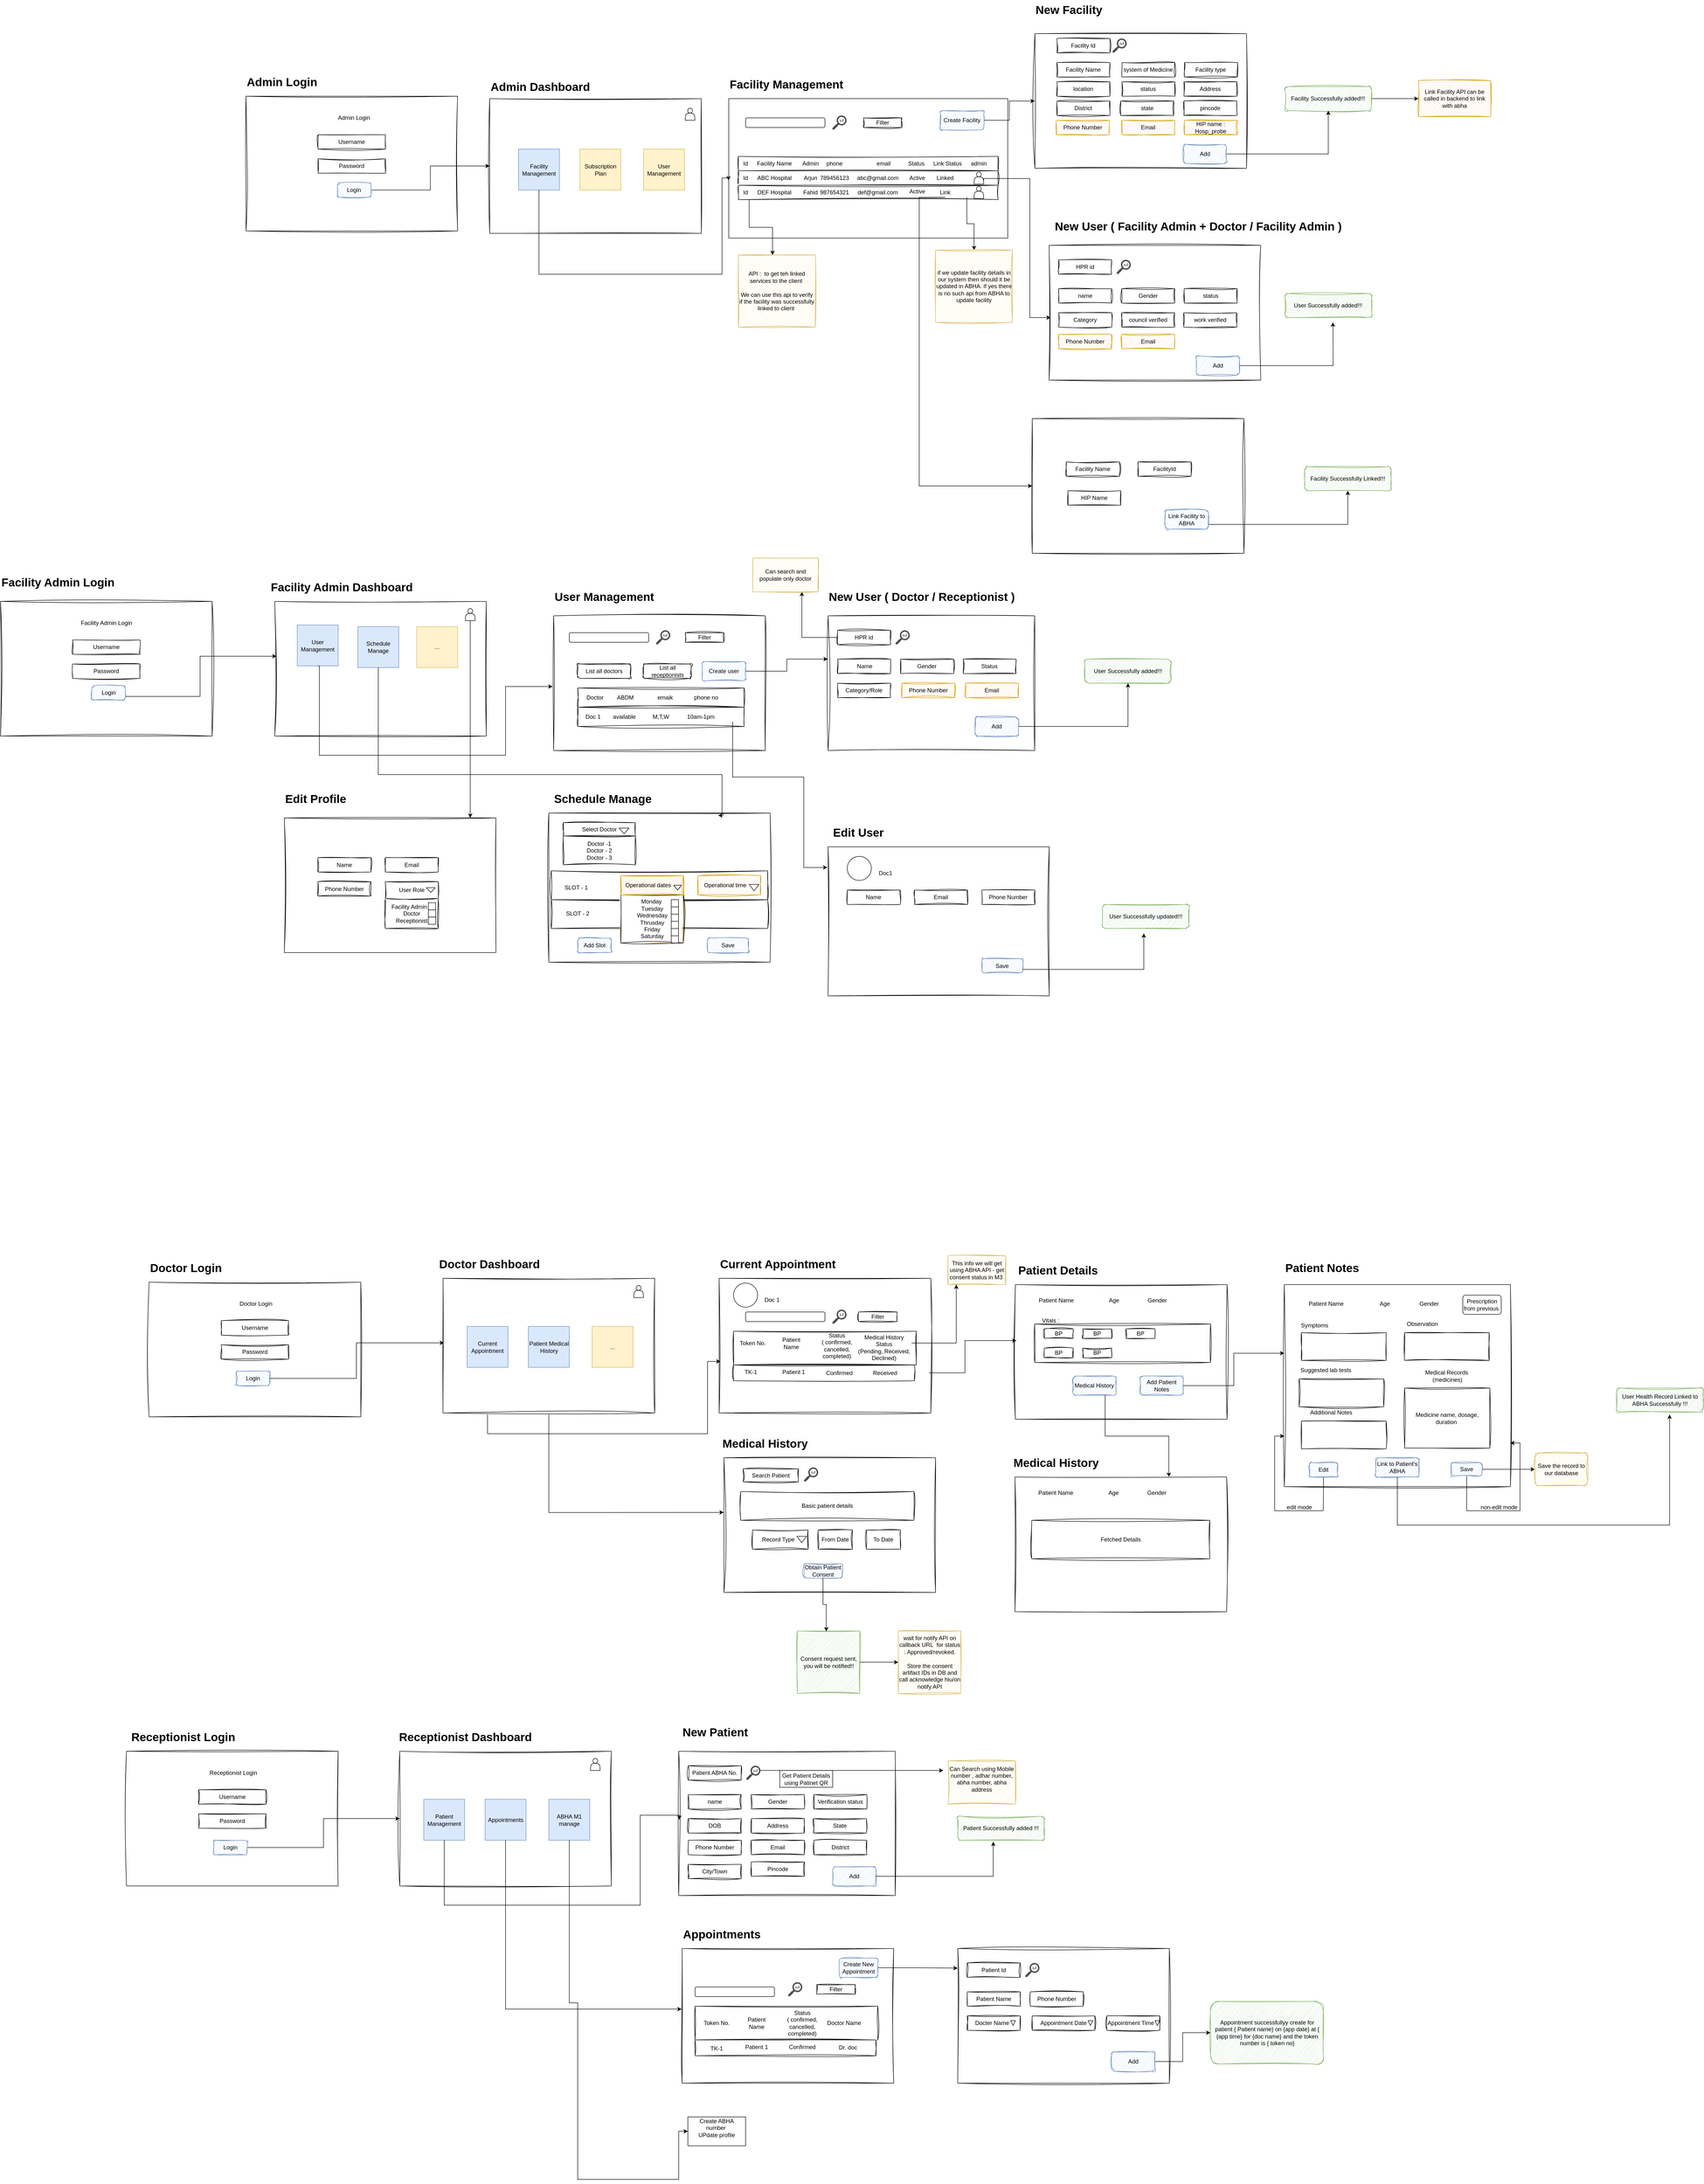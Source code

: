 <mxfile version="24.8.0">
  <diagram name="Page-1" id="Xn3mfa4YHKbJhbDV-Koh">
    <mxGraphModel dx="2704" dy="1790" grid="1" gridSize="10" guides="1" tooltips="1" connect="1" arrows="1" fold="1" page="1" pageScale="1" pageWidth="827" pageHeight="1169" math="0" shadow="0">
      <root>
        <mxCell id="0" />
        <mxCell id="1" parent="0" />
        <mxCell id="-3EFhlNppvGEFhfJ7g_B-1" value="" style="rounded=0;whiteSpace=wrap;html=1;" parent="1" vertex="1">
          <mxGeometry x="484.0" y="75" width="580" height="290" as="geometry" />
        </mxCell>
        <mxCell id="-3EFhlNppvGEFhfJ7g_B-2" value="" style="edgeStyle=orthogonalEdgeStyle;rounded=0;orthogonalLoop=1;jettySize=auto;html=1;" parent="1" source="-3EFhlNppvGEFhfJ7g_B-3" target="-3EFhlNppvGEFhfJ7g_B-206" edge="1">
          <mxGeometry relative="1" as="geometry" />
        </mxCell>
        <mxCell id="-3EFhlNppvGEFhfJ7g_B-3" value="Facility Successfully added!!!" style="rounded=1;whiteSpace=wrap;html=1;sketch=1;curveFitting=1;jiggle=2;fillColor=#d5e8d4;strokeColor=#82b366;container=0;" parent="1" vertex="1">
          <mxGeometry x="1640.41" y="50" width="180" height="50" as="geometry" />
        </mxCell>
        <mxCell id="-3EFhlNppvGEFhfJ7g_B-4" value="&lt;h1 style=&quot;margin-top: 0px;&quot;&gt;Admin Dashboard&lt;/h1&gt;&lt;p&gt;&lt;br&gt;&lt;/p&gt;" style="text;html=1;whiteSpace=wrap;overflow=hidden;rounded=0;container=0;" parent="1" vertex="1">
          <mxGeometry x="-13.0" y="30" width="220" height="50" as="geometry" />
        </mxCell>
        <mxCell id="-3EFhlNppvGEFhfJ7g_B-8" value="&lt;h1 style=&quot;margin-top: 0px;&quot;&gt;User Management&lt;/h1&gt;" style="text;html=1;whiteSpace=wrap;overflow=hidden;rounded=0;container=0;" parent="1" vertex="1">
          <mxGeometry x="120" y="1090" width="310" height="50" as="geometry" />
        </mxCell>
        <mxCell id="-3EFhlNppvGEFhfJ7g_B-10" value="&lt;h1 style=&quot;margin-top: 0px;&quot;&gt;New User ( Doctor / Receptionist )&lt;/h1&gt;" style="text;html=1;whiteSpace=wrap;overflow=hidden;rounded=0;container=0;" parent="1" vertex="1">
          <mxGeometry x="690.41" y="1090" width="429.59" height="50" as="geometry" />
        </mxCell>
        <mxCell id="-3EFhlNppvGEFhfJ7g_B-11" value="&lt;h1 style=&quot;margin-top: 0px;&quot;&gt;New Facility&amp;nbsp;&lt;/h1&gt;" style="text;html=1;whiteSpace=wrap;overflow=hidden;rounded=0;container=0;" parent="1" vertex="1">
          <mxGeometry x="1120.41" y="-130" width="310" height="50" as="geometry" />
        </mxCell>
        <mxCell id="-3EFhlNppvGEFhfJ7g_B-12" value="&lt;h1 style=&quot;margin-top: 0px;&quot;&gt;New User ( Facility Admin + Doctor / Facility Admin )&amp;nbsp;&lt;/h1&gt;" style="text;html=1;whiteSpace=wrap;overflow=hidden;rounded=0;container=0;" parent="1" vertex="1">
          <mxGeometry x="1160" y="320" width="640" height="50" as="geometry" />
        </mxCell>
        <mxCell id="-3EFhlNppvGEFhfJ7g_B-13" value="&lt;h1 style=&quot;margin-top: 0px;&quot;&gt;Admin Login&lt;/h1&gt;&lt;p&gt;&lt;br&gt;&lt;/p&gt;" style="text;html=1;whiteSpace=wrap;overflow=hidden;rounded=0;container=0;" parent="1" vertex="1">
          <mxGeometry x="-519.59" y="20" width="220" height="50" as="geometry" />
        </mxCell>
        <mxCell id="-3EFhlNppvGEFhfJ7g_B-14" value="&lt;h1 style=&quot;margin-top: 0px;&quot;&gt;Facility Admin Login&lt;/h1&gt;&lt;p&gt;&lt;br&gt;&lt;/p&gt;" style="text;html=1;whiteSpace=wrap;overflow=hidden;rounded=0;container=0;" parent="1" vertex="1">
          <mxGeometry x="-1030" y="1060" width="310" height="50" as="geometry" />
        </mxCell>
        <mxCell id="-3EFhlNppvGEFhfJ7g_B-15" value="&lt;h1 style=&quot;margin-top: 0px;&quot;&gt;Doctor Login&lt;/h1&gt;" style="text;html=1;whiteSpace=wrap;overflow=hidden;rounded=0;container=0;" parent="1" vertex="1">
          <mxGeometry x="-721" y="2485" width="200" height="40" as="geometry" />
        </mxCell>
        <mxCell id="-3EFhlNppvGEFhfJ7g_B-19" value="&lt;h1 style=&quot;margin-top: 0px;&quot;&gt;Patient Details&lt;/h1&gt;" style="text;html=1;whiteSpace=wrap;overflow=hidden;rounded=0;container=0;" parent="1" vertex="1">
          <mxGeometry x="1084" y="2490" width="310" height="50" as="geometry" />
        </mxCell>
        <mxCell id="-3EFhlNppvGEFhfJ7g_B-20" value="&lt;h1 style=&quot;margin-top: 0px;&quot;&gt;Patient Notes&lt;/h1&gt;" style="text;html=1;whiteSpace=wrap;overflow=hidden;rounded=0;container=0;" parent="1" vertex="1">
          <mxGeometry x="1639" y="2485" width="310" height="50" as="geometry" />
        </mxCell>
        <mxCell id="-3EFhlNppvGEFhfJ7g_B-25" value="" style="rounded=0;whiteSpace=wrap;html=1;sketch=1;curveFitting=1;jiggle=2;container=0;" parent="1" vertex="1">
          <mxGeometry x="1120.41" y="-60" width="440" height="280" as="geometry" />
        </mxCell>
        <mxCell id="-3EFhlNppvGEFhfJ7g_B-26" value="Facility Name" style="rounded=0;whiteSpace=wrap;html=1;sketch=1;curveFitting=1;jiggle=2;container=0;" parent="1" vertex="1">
          <mxGeometry x="1166.41" width="110" height="30" as="geometry" />
        </mxCell>
        <mxCell id="-3EFhlNppvGEFhfJ7g_B-27" value="system of Medicine" style="rounded=0;whiteSpace=wrap;html=1;sketch=1;curveFitting=1;jiggle=2;container=0;" parent="1" vertex="1">
          <mxGeometry x="1301.41" width="110" height="30" as="geometry" />
        </mxCell>
        <mxCell id="-3EFhlNppvGEFhfJ7g_B-28" value="Phone Number" style="rounded=0;whiteSpace=wrap;html=1;sketch=1;curveFitting=1;jiggle=2;container=0;fillColor=#ffe6cc;strokeColor=#d79b00;" parent="1" vertex="1">
          <mxGeometry x="1165" y="120" width="110" height="30" as="geometry" />
        </mxCell>
        <mxCell id="-3EFhlNppvGEFhfJ7g_B-29" value="Email" style="rounded=0;whiteSpace=wrap;html=1;sketch=1;curveFitting=1;jiggle=2;container=0;fillColor=#ffe6cc;strokeColor=#d79b00;" parent="1" vertex="1">
          <mxGeometry x="1301.41" y="120" width="110" height="30" as="geometry" />
        </mxCell>
        <mxCell id="-3EFhlNppvGEFhfJ7g_B-30" value="Address" style="rounded=0;whiteSpace=wrap;html=1;sketch=1;curveFitting=1;jiggle=2;container=0;" parent="1" vertex="1">
          <mxGeometry x="1430.41" y="40" width="110" height="30" as="geometry" />
        </mxCell>
        <mxCell id="-3EFhlNppvGEFhfJ7g_B-31" value="location" style="rounded=0;whiteSpace=wrap;html=1;sketch=1;curveFitting=1;jiggle=2;container=0;" parent="1" vertex="1">
          <mxGeometry x="1166.41" y="40" width="110" height="30" as="geometry" />
        </mxCell>
        <mxCell id="-3EFhlNppvGEFhfJ7g_B-32" style="edgeStyle=orthogonalEdgeStyle;rounded=0;orthogonalLoop=1;jettySize=auto;html=1;exitX=1;exitY=0.5;exitDx=0;exitDy=0;entryX=0.5;entryY=1;entryDx=0;entryDy=0;" parent="1" source="-3EFhlNppvGEFhfJ7g_B-33" target="-3EFhlNppvGEFhfJ7g_B-3" edge="1">
          <mxGeometry relative="1" as="geometry" />
        </mxCell>
        <mxCell id="-3EFhlNppvGEFhfJ7g_B-33" value="Add" style="rounded=1;whiteSpace=wrap;html=1;sketch=1;curveFitting=1;jiggle=2;fillColor=#dae8fc;strokeColor=#6c8ebf;container=0;" parent="1" vertex="1">
          <mxGeometry x="1429" y="170" width="90" height="40" as="geometry" />
        </mxCell>
        <mxCell id="-3EFhlNppvGEFhfJ7g_B-34" value="" style="rounded=0;whiteSpace=wrap;html=1;sketch=1;curveFitting=1;jiggle=2;container=0;" parent="1" vertex="1">
          <mxGeometry x="690.41" y="1150" width="429.59" height="280" as="geometry" />
        </mxCell>
        <mxCell id="-3EFhlNppvGEFhfJ7g_B-35" value="Gender" style="rounded=0;whiteSpace=wrap;html=1;sketch=1;curveFitting=1;jiggle=2;container=0;" parent="1" vertex="1">
          <mxGeometry x="841.41" y="1240" width="110" height="30" as="geometry" />
        </mxCell>
        <mxCell id="-3EFhlNppvGEFhfJ7g_B-36" value="Phone Number" style="rounded=0;whiteSpace=wrap;html=1;sketch=1;curveFitting=1;jiggle=2;container=0;fillColor=#ffe6cc;strokeColor=#d79b00;" parent="1" vertex="1">
          <mxGeometry x="844.0" y="1290" width="110" height="30" as="geometry" />
        </mxCell>
        <mxCell id="-3EFhlNppvGEFhfJ7g_B-37" value="Category/Role" style="rounded=0;whiteSpace=wrap;html=1;sketch=1;curveFitting=1;jiggle=2;container=0;" parent="1" vertex="1">
          <mxGeometry x="710.41" y="1290" width="110" height="30" as="geometry" />
        </mxCell>
        <mxCell id="-3EFhlNppvGEFhfJ7g_B-260" style="edgeStyle=orthogonalEdgeStyle;rounded=0;orthogonalLoop=1;jettySize=auto;html=1;exitX=1;exitY=0.5;exitDx=0;exitDy=0;" parent="1" source="-3EFhlNppvGEFhfJ7g_B-38" target="-3EFhlNppvGEFhfJ7g_B-259" edge="1">
          <mxGeometry relative="1" as="geometry" />
        </mxCell>
        <mxCell id="-3EFhlNppvGEFhfJ7g_B-38" value="Add" style="rounded=1;whiteSpace=wrap;html=1;sketch=1;curveFitting=1;jiggle=2;fillColor=#dae8fc;strokeColor=#6c8ebf;container=0;" parent="1" vertex="1">
          <mxGeometry x="996.41" y="1360" width="90" height="40" as="geometry" />
        </mxCell>
        <mxCell id="-3EFhlNppvGEFhfJ7g_B-39" value="&amp;nbsp;Name" style="rounded=0;whiteSpace=wrap;html=1;sketch=1;curveFitting=1;jiggle=2;container=0;" parent="1" vertex="1">
          <mxGeometry x="710.41" y="1240" width="110" height="30" as="geometry" />
        </mxCell>
        <mxCell id="-3EFhlNppvGEFhfJ7g_B-40" value="Email" style="rounded=0;whiteSpace=wrap;html=1;sketch=1;curveFitting=1;jiggle=2;container=0;fillColor=#ffe6cc;strokeColor=#d79b00;" parent="1" vertex="1">
          <mxGeometry x="976.41" y="1290" width="110" height="30" as="geometry" />
        </mxCell>
        <mxCell id="-3EFhlNppvGEFhfJ7g_B-41" value="" style="rounded=0;whiteSpace=wrap;html=1;sketch=1;curveFitting=1;jiggle=2;container=0;" parent="1" vertex="1">
          <mxGeometry x="-519.59" y="70" width="440" height="280" as="geometry" />
        </mxCell>
        <mxCell id="-3EFhlNppvGEFhfJ7g_B-42" value="Username" style="rounded=0;whiteSpace=wrap;html=1;sketch=1;curveFitting=1;jiggle=2;container=0;" parent="1" vertex="1">
          <mxGeometry x="-369.59" y="150" width="140" height="30" as="geometry" />
        </mxCell>
        <mxCell id="-3EFhlNppvGEFhfJ7g_B-43" value="Admin Login" style="text;html=1;align=center;verticalAlign=middle;whiteSpace=wrap;rounded=0;container=0;" parent="1" vertex="1">
          <mxGeometry x="-329.59" y="100" width="70" height="30" as="geometry" />
        </mxCell>
        <mxCell id="-3EFhlNppvGEFhfJ7g_B-44" value="Password" style="rounded=0;whiteSpace=wrap;html=1;sketch=1;curveFitting=1;jiggle=2;container=0;" parent="1" vertex="1">
          <mxGeometry x="-369.59" y="200" width="140" height="30" as="geometry" />
        </mxCell>
        <mxCell id="-3EFhlNppvGEFhfJ7g_B-45" style="edgeStyle=orthogonalEdgeStyle;rounded=0;orthogonalLoop=1;jettySize=auto;html=1;exitX=1;exitY=0.5;exitDx=0;exitDy=0;entryX=0;entryY=0.5;entryDx=0;entryDy=0;" parent="1" source="-3EFhlNppvGEFhfJ7g_B-46" target="-3EFhlNppvGEFhfJ7g_B-158" edge="1">
          <mxGeometry relative="1" as="geometry" />
        </mxCell>
        <mxCell id="-3EFhlNppvGEFhfJ7g_B-46" value="Login" style="rounded=1;whiteSpace=wrap;html=1;sketch=1;curveFitting=1;jiggle=2;fillColor=#dae8fc;strokeColor=#6c8ebf;container=0;" parent="1" vertex="1">
          <mxGeometry x="-329.59" y="250" width="70" height="30" as="geometry" />
        </mxCell>
        <mxCell id="-3EFhlNppvGEFhfJ7g_B-47" value="" style="rounded=0;whiteSpace=wrap;html=1;sketch=1;curveFitting=1;jiggle=2;container=0;" parent="1" vertex="1">
          <mxGeometry x="-1030" y="1120" width="440" height="280" as="geometry" />
        </mxCell>
        <mxCell id="-3EFhlNppvGEFhfJ7g_B-48" value="Username" style="rounded=0;whiteSpace=wrap;html=1;sketch=1;curveFitting=1;jiggle=2;container=0;" parent="1" vertex="1">
          <mxGeometry x="-880" y="1200" width="140" height="30" as="geometry" />
        </mxCell>
        <mxCell id="-3EFhlNppvGEFhfJ7g_B-49" value="Facility Admin Login" style="text;html=1;align=center;verticalAlign=middle;whiteSpace=wrap;rounded=0;container=0;" parent="1" vertex="1">
          <mxGeometry x="-877.5" y="1150" width="135" height="30" as="geometry" />
        </mxCell>
        <mxCell id="-3EFhlNppvGEFhfJ7g_B-50" value="Password" style="rounded=0;whiteSpace=wrap;html=1;sketch=1;curveFitting=1;jiggle=2;container=0;" parent="1" vertex="1">
          <mxGeometry x="-880" y="1250" width="140" height="30" as="geometry" />
        </mxCell>
        <mxCell id="-3EFhlNppvGEFhfJ7g_B-52" value="Login" style="rounded=1;whiteSpace=wrap;html=1;sketch=1;curveFitting=1;jiggle=2;fillColor=#dae8fc;strokeColor=#6c8ebf;container=0;" parent="1" vertex="1">
          <mxGeometry x="-840" y="1295" width="70" height="30" as="geometry" />
        </mxCell>
        <mxCell id="-3EFhlNppvGEFhfJ7g_B-53" value="" style="rounded=0;whiteSpace=wrap;html=1;sketch=1;curveFitting=1;jiggle=2;container=0;" parent="1" vertex="1">
          <mxGeometry x="504.0" y="195" width="540" height="30" as="geometry" />
        </mxCell>
        <mxCell id="-3EFhlNppvGEFhfJ7g_B-54" value="Facility Name" style="text;html=1;align=center;verticalAlign=middle;whiteSpace=wrap;rounded=0;container=0;" parent="1" vertex="1">
          <mxGeometry x="534" y="195" width="90" height="30" as="geometry" />
        </mxCell>
        <mxCell id="-3EFhlNppvGEFhfJ7g_B-55" style="edgeStyle=orthogonalEdgeStyle;rounded=0;orthogonalLoop=1;jettySize=auto;html=1;exitX=1;exitY=0.5;exitDx=0;exitDy=0;entryX=0;entryY=0.5;entryDx=0;entryDy=0;" parent="1" source="-3EFhlNppvGEFhfJ7g_B-56" target="-3EFhlNppvGEFhfJ7g_B-25" edge="1">
          <mxGeometry relative="1" as="geometry" />
        </mxCell>
        <mxCell id="-3EFhlNppvGEFhfJ7g_B-56" value="Create Facility" style="rounded=1;whiteSpace=wrap;html=1;sketch=1;curveFitting=1;jiggle=2;fillColor=#dae8fc;strokeColor=#6c8ebf;container=0;" parent="1" vertex="1">
          <mxGeometry x="924" y="100" width="90" height="40" as="geometry" />
        </mxCell>
        <mxCell id="-3EFhlNppvGEFhfJ7g_B-57" value="Filter" style="rounded=0;whiteSpace=wrap;html=1;sketch=1;curveFitting=1;jiggle=2;container=0;" parent="1" vertex="1">
          <mxGeometry x="764" y="115" width="80" height="20" as="geometry" />
        </mxCell>
        <mxCell id="-3EFhlNppvGEFhfJ7g_B-58" value="Status" style="text;html=1;align=center;verticalAlign=middle;whiteSpace=wrap;rounded=0;container=0;" parent="1" vertex="1">
          <mxGeometry x="854" y="200" width="40" height="20" as="geometry" />
        </mxCell>
        <mxCell id="-3EFhlNppvGEFhfJ7g_B-59" value="" style="rounded=0;whiteSpace=wrap;html=1;sketch=1;curveFitting=1;jiggle=2;container=0;" parent="1" vertex="1">
          <mxGeometry x="120" y="1150" width="440" height="280" as="geometry" />
        </mxCell>
        <mxCell id="-3EFhlNppvGEFhfJ7g_B-63" value="Create user" style="rounded=1;whiteSpace=wrap;html=1;sketch=1;curveFitting=1;jiggle=2;fillColor=#dae8fc;strokeColor=#6c8ebf;container=0;" parent="1" vertex="1">
          <mxGeometry x="429" y="1245" width="90" height="40" as="geometry" />
        </mxCell>
        <mxCell id="-3EFhlNppvGEFhfJ7g_B-66" value="Filter" style="rounded=0;whiteSpace=wrap;html=1;sketch=1;curveFitting=1;jiggle=2;container=0;" parent="1" vertex="1">
          <mxGeometry x="393.59" y="1185" width="80" height="20" as="geometry" />
        </mxCell>
        <mxCell id="-3EFhlNppvGEFhfJ7g_B-74" value="" style="rounded=0;whiteSpace=wrap;html=1;sketch=1;curveFitting=1;jiggle=2;container=0;" parent="1" vertex="1">
          <mxGeometry x="-721" y="2535" width="440" height="280" as="geometry" />
        </mxCell>
        <mxCell id="-3EFhlNppvGEFhfJ7g_B-75" value="Username" style="rounded=0;whiteSpace=wrap;html=1;sketch=1;curveFitting=1;jiggle=2;container=0;" parent="1" vertex="1">
          <mxGeometry x="-571" y="2615" width="140" height="30" as="geometry" />
        </mxCell>
        <mxCell id="-3EFhlNppvGEFhfJ7g_B-76" value="&amp;nbsp;Doctor Login" style="text;html=1;align=center;verticalAlign=middle;whiteSpace=wrap;rounded=0;container=0;" parent="1" vertex="1">
          <mxGeometry x="-568.5" y="2565" width="135" height="30" as="geometry" />
        </mxCell>
        <mxCell id="-3EFhlNppvGEFhfJ7g_B-77" value="Password" style="rounded=0;whiteSpace=wrap;html=1;sketch=1;curveFitting=1;jiggle=2;container=0;" parent="1" vertex="1">
          <mxGeometry x="-571" y="2665" width="140" height="30" as="geometry" />
        </mxCell>
        <mxCell id="-3EFhlNppvGEFhfJ7g_B-78" value="Login" style="rounded=1;whiteSpace=wrap;html=1;sketch=1;curveFitting=1;jiggle=2;fillColor=#dae8fc;strokeColor=#6c8ebf;container=0;" parent="1" vertex="1">
          <mxGeometry x="-540" y="2720.1" width="70" height="30" as="geometry" />
        </mxCell>
        <mxCell id="-3EFhlNppvGEFhfJ7g_B-121" value="" style="rounded=0;whiteSpace=wrap;html=1;sketch=1;curveFitting=1;jiggle=2;container=0;" parent="1" vertex="1">
          <mxGeometry x="1080" y="2540" width="440" height="280" as="geometry" />
        </mxCell>
        <mxCell id="-3EFhlNppvGEFhfJ7g_B-122" value="Patient Name" style="text;html=1;align=center;verticalAlign=middle;whiteSpace=wrap;rounded=0;container=0;" parent="1" vertex="1">
          <mxGeometry x="1120" y="2558" width="90" height="30" as="geometry" />
        </mxCell>
        <mxCell id="-3EFhlNppvGEFhfJ7g_B-123" value="Age" style="text;html=1;align=center;verticalAlign=middle;whiteSpace=wrap;rounded=0;container=0;" parent="1" vertex="1">
          <mxGeometry x="1240" y="2558" width="90" height="30" as="geometry" />
        </mxCell>
        <mxCell id="-3EFhlNppvGEFhfJ7g_B-124" value="Gender" style="text;html=1;align=center;verticalAlign=middle;whiteSpace=wrap;rounded=0;container=0;" parent="1" vertex="1">
          <mxGeometry x="1330" y="2558" width="90" height="30" as="geometry" />
        </mxCell>
        <mxCell id="-3EFhlNppvGEFhfJ7g_B-125" value="Medical History" style="rounded=1;whiteSpace=wrap;html=1;sketch=1;curveFitting=1;jiggle=2;fillColor=#dae8fc;strokeColor=#6c8ebf;container=0;" parent="1" vertex="1">
          <mxGeometry x="1199" y="2730" width="90" height="40" as="geometry" />
        </mxCell>
        <mxCell id="-3EFhlNppvGEFhfJ7g_B-126" value="Add Patient Notes" style="rounded=1;whiteSpace=wrap;html=1;sketch=1;curveFitting=1;jiggle=2;fillColor=#dae8fc;strokeColor=#6c8ebf;container=0;" parent="1" vertex="1">
          <mxGeometry x="1339" y="2730" width="90" height="40" as="geometry" />
        </mxCell>
        <mxCell id="-3EFhlNppvGEFhfJ7g_B-127" value="" style="rounded=0;whiteSpace=wrap;html=1;sketch=1;curveFitting=1;jiggle=2;container=0;" parent="1" vertex="1">
          <mxGeometry x="1120" y="2622" width="365.5" height="80" as="geometry" />
        </mxCell>
        <mxCell id="-3EFhlNppvGEFhfJ7g_B-128" value="Vitals :&amp;nbsp;" style="text;html=1;align=center;verticalAlign=middle;whiteSpace=wrap;rounded=0;container=0;" parent="1" vertex="1">
          <mxGeometry x="1110" y="2600" width="90" height="30" as="geometry" />
        </mxCell>
        <mxCell id="-3EFhlNppvGEFhfJ7g_B-129" value="BP" style="rounded=0;whiteSpace=wrap;html=1;sketch=1;curveFitting=1;jiggle=2;container=0;" parent="1" vertex="1">
          <mxGeometry x="1140" y="2632" width="60" height="20" as="geometry" />
        </mxCell>
        <mxCell id="-3EFhlNppvGEFhfJ7g_B-130" value="BP" style="rounded=0;whiteSpace=wrap;html=1;sketch=1;curveFitting=1;jiggle=2;container=0;" parent="1" vertex="1">
          <mxGeometry x="1220" y="2632" width="60" height="20" as="geometry" />
        </mxCell>
        <mxCell id="-3EFhlNppvGEFhfJ7g_B-131" value="BP" style="rounded=0;whiteSpace=wrap;html=1;sketch=1;curveFitting=1;jiggle=2;container=0;" parent="1" vertex="1">
          <mxGeometry x="1310" y="2632" width="60" height="20" as="geometry" />
        </mxCell>
        <mxCell id="-3EFhlNppvGEFhfJ7g_B-132" value="BP" style="rounded=0;whiteSpace=wrap;html=1;sketch=1;curveFitting=1;jiggle=2;container=0;" parent="1" vertex="1">
          <mxGeometry x="1140" y="2672" width="60" height="20" as="geometry" />
        </mxCell>
        <mxCell id="-3EFhlNppvGEFhfJ7g_B-133" value="BP" style="rounded=0;whiteSpace=wrap;html=1;sketch=1;curveFitting=1;jiggle=2;container=0;" parent="1" vertex="1">
          <mxGeometry x="1220" y="2672" width="60" height="20" as="geometry" />
        </mxCell>
        <mxCell id="-3EFhlNppvGEFhfJ7g_B-134" value="" style="rounded=0;whiteSpace=wrap;html=1;sketch=1;curveFitting=1;jiggle=2;container=0;" parent="1" vertex="1">
          <mxGeometry x="1639" y="2540" width="470" height="420" as="geometry" />
        </mxCell>
        <mxCell id="-3EFhlNppvGEFhfJ7g_B-135" value="Patient Name" style="text;html=1;align=center;verticalAlign=middle;whiteSpace=wrap;rounded=0;container=0;" parent="1" vertex="1">
          <mxGeometry x="1679.833" y="2562.065" width="91.875" height="36.774" as="geometry" />
        </mxCell>
        <mxCell id="-3EFhlNppvGEFhfJ7g_B-136" value="Age" style="text;html=1;align=center;verticalAlign=middle;whiteSpace=wrap;rounded=0;container=0;" parent="1" vertex="1">
          <mxGeometry x="1802.333" y="2562.065" width="91.875" height="36.774" as="geometry" />
        </mxCell>
        <mxCell id="-3EFhlNppvGEFhfJ7g_B-137" value="Gender" style="text;html=1;align=center;verticalAlign=middle;whiteSpace=wrap;rounded=0;container=0;" parent="1" vertex="1">
          <mxGeometry x="1894.208" y="2562.065" width="91.875" height="36.774" as="geometry" />
        </mxCell>
        <mxCell id="-3EFhlNppvGEFhfJ7g_B-138" value="Symptoms :&amp;nbsp;" style="text;html=1;align=center;verticalAlign=middle;whiteSpace=wrap;rounded=0;container=0;" parent="1" vertex="1">
          <mxGeometry x="1679.833" y="2613.548" width="44.041" height="36.053" as="geometry" />
        </mxCell>
        <mxCell id="-3EFhlNppvGEFhfJ7g_B-139" value="" style="rounded=0;whiteSpace=wrap;html=1;sketch=1;curveFitting=1;jiggle=2;container=0;" parent="1" vertex="1">
          <mxGeometry x="1669.628" y="2736.13" width="176.165" height="57.685" as="geometry" />
        </mxCell>
        <mxCell id="-3EFhlNppvGEFhfJ7g_B-140" value="Suggested lab tests" style="text;html=1;align=center;verticalAlign=middle;whiteSpace=wrap;rounded=0;container=0;" parent="1" vertex="1">
          <mxGeometry x="1659.415" y="2700.081" width="132.708" height="36.051" as="geometry" />
        </mxCell>
        <mxCell id="-3EFhlNppvGEFhfJ7g_B-141" value="Link to Patient&#39;s ABHA" style="rounded=1;whiteSpace=wrap;html=1;sketch=1;curveFitting=1;jiggle=2;fillColor=#dae8fc;strokeColor=#6c8ebf;container=0;" parent="1" vertex="1">
          <mxGeometry x="1829" y="2900" width="90" height="40" as="geometry" />
        </mxCell>
        <mxCell id="-3EFhlNppvGEFhfJ7g_B-142" value="" style="rounded=0;whiteSpace=wrap;html=1;sketch=1;curveFitting=1;jiggle=2;container=0;" parent="1" vertex="1">
          <mxGeometry x="1674.518" y="2639.987" width="176.165" height="57.685" as="geometry" />
        </mxCell>
        <mxCell id="-3EFhlNppvGEFhfJ7g_B-143" value="" style="rounded=0;whiteSpace=wrap;html=1;sketch=1;curveFitting=1;jiggle=2;container=0;" parent="1" vertex="1">
          <mxGeometry x="1888.893" y="2639.987" width="176.165" height="57.685" as="geometry" />
        </mxCell>
        <mxCell id="-3EFhlNppvGEFhfJ7g_B-144" value="Observation" style="text;html=1;align=center;verticalAlign=middle;whiteSpace=wrap;rounded=0;container=0;" parent="1" vertex="1">
          <mxGeometry x="1904.417" y="2603.938" width="44.041" height="36.053" as="geometry" />
        </mxCell>
        <mxCell id="-3EFhlNppvGEFhfJ7g_B-145" value="Medical Records&lt;div&gt;&amp;nbsp;(medicines)&lt;/div&gt;" style="text;html=1;align=center;verticalAlign=middle;whiteSpace=wrap;rounded=0;container=0;" parent="1" vertex="1">
          <mxGeometry x="1888.89" y="2711.608" width="175.11" height="36.05" as="geometry" />
        </mxCell>
        <mxCell id="-3EFhlNppvGEFhfJ7g_B-146" value="" style="rounded=0;whiteSpace=wrap;html=1;sketch=1;curveFitting=1;jiggle=2;container=0;" parent="1" vertex="1">
          <mxGeometry x="1674.518" y="2823.858" width="176.165" height="57.685" as="geometry" />
        </mxCell>
        <mxCell id="-3EFhlNppvGEFhfJ7g_B-147" value="Additional Notes" style="text;html=1;align=center;verticalAlign=middle;whiteSpace=wrap;rounded=0;container=0;" parent="1" vertex="1">
          <mxGeometry x="1669.625" y="2787.809" width="132.708" height="36.051" as="geometry" />
        </mxCell>
        <mxCell id="-3EFhlNppvGEFhfJ7g_B-148" value="Medicine name, dosage, duration&amp;nbsp;" style="rounded=0;whiteSpace=wrap;html=1;sketch=1;curveFitting=1;jiggle=2;container=0;" parent="1" vertex="1">
          <mxGeometry x="1889" y="2755.096" width="177.36" height="124.904" as="geometry" />
        </mxCell>
        <mxCell id="-3EFhlNppvGEFhfJ7g_B-158" value="" style="rounded=0;whiteSpace=wrap;html=1;sketch=1;curveFitting=1;jiggle=2;container=0;" parent="1" vertex="1">
          <mxGeometry x="-13.0" y="75" width="440" height="280" as="geometry" />
        </mxCell>
        <mxCell id="-3EFhlNppvGEFhfJ7g_B-159" value="Subscription Plan" style="whiteSpace=wrap;html=1;aspect=fixed;fillColor=#fff2cc;strokeColor=#d6b656;container=0;" parent="1" vertex="1">
          <mxGeometry x="174.5" y="180" width="85" height="85" as="geometry" />
        </mxCell>
        <mxCell id="-3EFhlNppvGEFhfJ7g_B-160" value="User Management" style="whiteSpace=wrap;html=1;aspect=fixed;fillColor=#fff2cc;strokeColor=#d6b656;container=0;" parent="1" vertex="1">
          <mxGeometry x="307.0" y="180" width="85" height="85" as="geometry" />
        </mxCell>
        <mxCell id="-3EFhlNppvGEFhfJ7g_B-161" value="Facility Management" style="whiteSpace=wrap;html=1;aspect=fixed;fillColor=#dae8fc;strokeColor=#6c8ebf;container=0;" parent="1" vertex="1">
          <mxGeometry x="47" y="180" width="85" height="85" as="geometry" />
        </mxCell>
        <mxCell id="-3EFhlNppvGEFhfJ7g_B-162" value="Facility Id" style="rounded=0;whiteSpace=wrap;html=1;sketch=1;curveFitting=1;jiggle=2;container=0;" parent="1" vertex="1">
          <mxGeometry x="1166.41" y="-50" width="110" height="30" as="geometry" />
        </mxCell>
        <mxCell id="-3EFhlNppvGEFhfJ7g_B-163" value="" style="sketch=0;pointerEvents=1;shadow=0;dashed=0;html=1;strokeColor=none;labelPosition=center;verticalLabelPosition=bottom;verticalAlign=top;align=center;fillColor=#505050;shape=mxgraph.mscae.oms.log_search" parent="1" vertex="1">
          <mxGeometry x="1281.41" y="-50" width="30" height="30" as="geometry" />
        </mxCell>
        <mxCell id="-3EFhlNppvGEFhfJ7g_B-164" value="Facility type" style="rounded=0;whiteSpace=wrap;html=1;sketch=1;curveFitting=1;jiggle=2;container=0;" parent="1" vertex="1">
          <mxGeometry x="1431.41" width="110" height="30" as="geometry" />
        </mxCell>
        <mxCell id="-3EFhlNppvGEFhfJ7g_B-165" value="status" style="rounded=0;whiteSpace=wrap;html=1;sketch=1;curveFitting=1;jiggle=2;container=0;" parent="1" vertex="1">
          <mxGeometry x="1301.41" y="40" width="110" height="30" as="geometry" />
        </mxCell>
        <mxCell id="-3EFhlNppvGEFhfJ7g_B-166" value="District&lt;span style=&quot;color: rgba(0, 0, 0, 0); font-family: monospace; font-size: 0px; text-align: start; text-wrap: nowrap;&quot;&gt;%3CmxGraphModel%3E%3Croot%3E%3CmxCell%20id%3D%220%22%2F%3E%3CmxCell%20id%3D%221%22%20parent%3D%220%22%2F%3E%3CmxCell%20id%3D%222%22%20value%3D%22location%22%20style%3D%22rounded%3D0%3BwhiteSpace%3Dwrap%3Bhtml%3D1%3Bsketch%3D1%3BcurveFitting%3D1%3Bjiggle%3D2%3Bcontainer%3D0%3B%22%20vertex%3D%221%22%20parent%3D%221%22%3E%3CmxGeometry%20x%3D%221216%22%20y%3D%2250%22%20width%3D%22110%22%20height%3D%2230%22%20as%3D%22geometry%22%2F%3E%3C%2FmxCell%3E%3C%2Froot%3E%3C%2FmxGraphModel%3E&lt;/span&gt;" style="rounded=0;whiteSpace=wrap;html=1;sketch=1;curveFitting=1;jiggle=2;container=0;" parent="1" vertex="1">
          <mxGeometry x="1166.41" y="80" width="110" height="30" as="geometry" />
        </mxCell>
        <mxCell id="-3EFhlNppvGEFhfJ7g_B-167" value="state" style="rounded=0;whiteSpace=wrap;html=1;sketch=1;curveFitting=1;jiggle=2;container=0;" parent="1" vertex="1">
          <mxGeometry x="1299" y="80" width="110" height="30" as="geometry" />
        </mxCell>
        <mxCell id="-3EFhlNppvGEFhfJ7g_B-168" value="pincode" style="rounded=0;whiteSpace=wrap;html=1;sketch=1;curveFitting=1;jiggle=2;container=0;" parent="1" vertex="1">
          <mxGeometry x="1430.41" y="80" width="110" height="30" as="geometry" />
        </mxCell>
        <mxCell id="-3EFhlNppvGEFhfJ7g_B-169" value="Admin" style="text;html=1;align=center;verticalAlign=middle;whiteSpace=wrap;rounded=0;container=0;" parent="1" vertex="1">
          <mxGeometry x="614" y="195" width="80" height="30" as="geometry" />
        </mxCell>
        <mxCell id="-3EFhlNppvGEFhfJ7g_B-170" value="phone" style="text;html=1;align=center;verticalAlign=middle;whiteSpace=wrap;rounded=0;container=0;" parent="1" vertex="1">
          <mxGeometry x="664" y="195" width="80" height="30" as="geometry" />
        </mxCell>
        <mxCell id="-3EFhlNppvGEFhfJ7g_B-171" value="Id" style="text;html=1;align=center;verticalAlign=middle;whiteSpace=wrap;rounded=0;container=0;" parent="1" vertex="1">
          <mxGeometry x="504.0" y="195" width="30" height="30" as="geometry" />
        </mxCell>
        <mxCell id="-3EFhlNppvGEFhfJ7g_B-172" value="email" style="text;html=1;align=center;verticalAlign=middle;whiteSpace=wrap;rounded=0;container=0;" parent="1" vertex="1">
          <mxGeometry x="766" y="195" width="80" height="30" as="geometry" />
        </mxCell>
        <mxCell id="-3EFhlNppvGEFhfJ7g_B-173" value="" style="rounded=0;whiteSpace=wrap;html=1;sketch=1;curveFitting=1;jiggle=2;container=0;" parent="1" vertex="1">
          <mxGeometry x="504.0" y="225" width="540" height="30" as="geometry" />
        </mxCell>
        <mxCell id="-3EFhlNppvGEFhfJ7g_B-174" value="ABC Hospital" style="text;html=1;align=center;verticalAlign=middle;whiteSpace=wrap;rounded=0;container=0;" parent="1" vertex="1">
          <mxGeometry x="534" y="225" width="90" height="30" as="geometry" />
        </mxCell>
        <mxCell id="-3EFhlNppvGEFhfJ7g_B-175" value="Active" style="text;html=1;align=center;verticalAlign=middle;whiteSpace=wrap;rounded=0;container=0;" parent="1" vertex="1">
          <mxGeometry x="846" y="225" width="60" height="30" as="geometry" />
        </mxCell>
        <mxCell id="-3EFhlNppvGEFhfJ7g_B-176" value="Arjun" style="text;html=1;align=center;verticalAlign=middle;whiteSpace=wrap;rounded=0;container=0;" parent="1" vertex="1">
          <mxGeometry x="614" y="225" width="80" height="30" as="geometry" />
        </mxCell>
        <mxCell id="-3EFhlNppvGEFhfJ7g_B-177" value="789456123" style="text;html=1;align=center;verticalAlign=middle;whiteSpace=wrap;rounded=0;container=0;" parent="1" vertex="1">
          <mxGeometry x="664" y="225" width="80" height="30" as="geometry" />
        </mxCell>
        <mxCell id="-3EFhlNppvGEFhfJ7g_B-178" value="Id" style="text;html=1;align=center;verticalAlign=middle;whiteSpace=wrap;rounded=0;container=0;" parent="1" vertex="1">
          <mxGeometry x="504.0" y="225" width="30" height="30" as="geometry" />
        </mxCell>
        <mxCell id="-3EFhlNppvGEFhfJ7g_B-179" value="abc@gmail.com" style="text;html=1;align=center;verticalAlign=middle;whiteSpace=wrap;rounded=0;container=0;" parent="1" vertex="1">
          <mxGeometry x="754" y="225" width="80" height="30" as="geometry" />
        </mxCell>
        <mxCell id="-3EFhlNppvGEFhfJ7g_B-180" value="" style="rounded=0;whiteSpace=wrap;html=1;sketch=1;curveFitting=1;jiggle=2;container=0;" parent="1" vertex="1">
          <mxGeometry x="504.0" y="255" width="540" height="30" as="geometry" />
        </mxCell>
        <mxCell id="-3EFhlNppvGEFhfJ7g_B-181" value="DEF Hospital" style="text;html=1;align=center;verticalAlign=middle;whiteSpace=wrap;rounded=0;container=0;" parent="1" vertex="1">
          <mxGeometry x="534" y="255" width="90" height="30" as="geometry" />
        </mxCell>
        <mxCell id="-3EFhlNppvGEFhfJ7g_B-182" value="Active" style="text;html=1;align=center;verticalAlign=middle;whiteSpace=wrap;rounded=0;container=0;" parent="1" vertex="1">
          <mxGeometry x="846" y="252.5" width="60" height="30" as="geometry" />
        </mxCell>
        <mxCell id="-3EFhlNppvGEFhfJ7g_B-183" value="Fahid" style="text;html=1;align=center;verticalAlign=middle;whiteSpace=wrap;rounded=0;container=0;" parent="1" vertex="1">
          <mxGeometry x="614" y="255" width="80" height="30" as="geometry" />
        </mxCell>
        <mxCell id="-3EFhlNppvGEFhfJ7g_B-184" value="987654321" style="text;html=1;align=center;verticalAlign=middle;whiteSpace=wrap;rounded=0;container=0;" parent="1" vertex="1">
          <mxGeometry x="664" y="255" width="80" height="30" as="geometry" />
        </mxCell>
        <mxCell id="t1cr7H0fj5o3szDszapd-39" style="edgeStyle=orthogonalEdgeStyle;rounded=0;orthogonalLoop=1;jettySize=auto;html=1;exitX=0.75;exitY=1;exitDx=0;exitDy=0;entryX=0.444;entryY=0;entryDx=0;entryDy=0;entryPerimeter=0;" parent="1" source="-3EFhlNppvGEFhfJ7g_B-185" target="t1cr7H0fj5o3szDszapd-40" edge="1">
          <mxGeometry relative="1" as="geometry">
            <mxPoint x="540" y="480" as="targetPoint" />
          </mxGeometry>
        </mxCell>
        <mxCell id="-3EFhlNppvGEFhfJ7g_B-185" value="Id" style="text;html=1;align=center;verticalAlign=middle;whiteSpace=wrap;rounded=0;container=0;" parent="1" vertex="1">
          <mxGeometry x="504.0" y="255" width="30" height="30" as="geometry" />
        </mxCell>
        <mxCell id="-3EFhlNppvGEFhfJ7g_B-186" value="def@gmail.com" style="text;html=1;align=center;verticalAlign=middle;whiteSpace=wrap;rounded=0;container=0;" parent="1" vertex="1">
          <mxGeometry x="754" y="255" width="80" height="30" as="geometry" />
        </mxCell>
        <mxCell id="-3EFhlNppvGEFhfJ7g_B-187" value="admin" style="text;html=1;align=center;verticalAlign=middle;whiteSpace=wrap;rounded=0;container=0;" parent="1" vertex="1">
          <mxGeometry x="984" y="200" width="40" height="20" as="geometry" />
        </mxCell>
        <mxCell id="-3EFhlNppvGEFhfJ7g_B-188" style="edgeStyle=orthogonalEdgeStyle;rounded=0;orthogonalLoop=1;jettySize=auto;html=1;exitX=1;exitY=0.75;exitDx=0;exitDy=0;entryX=0.008;entryY=0.536;entryDx=0;entryDy=0;entryPerimeter=0;" parent="1" source="-3EFhlNppvGEFhfJ7g_B-189" target="-3EFhlNppvGEFhfJ7g_B-208" edge="1">
          <mxGeometry relative="1" as="geometry">
            <mxPoint x="1110" y="500" as="targetPoint" />
            <Array as="points">
              <mxPoint x="1110" y="241" />
              <mxPoint x="1110" y="530" />
            </Array>
          </mxGeometry>
        </mxCell>
        <mxCell id="-3EFhlNppvGEFhfJ7g_B-189" value="" style="shape=actor;whiteSpace=wrap;html=1;" parent="1" vertex="1">
          <mxGeometry x="994" y="227.5" width="20" height="25" as="geometry" />
        </mxCell>
        <mxCell id="-3EFhlNppvGEFhfJ7g_B-190" value="" style="shape=actor;whiteSpace=wrap;html=1;" parent="1" vertex="1">
          <mxGeometry x="994" y="257.5" width="20" height="25" as="geometry" />
        </mxCell>
        <mxCell id="-3EFhlNppvGEFhfJ7g_B-191" value="" style="rounded=1;whiteSpace=wrap;html=1;" parent="1" vertex="1">
          <mxGeometry x="519" y="115" width="165" height="20" as="geometry" />
        </mxCell>
        <mxCell id="-3EFhlNppvGEFhfJ7g_B-192" value="" style="sketch=0;pointerEvents=1;shadow=0;dashed=0;html=1;strokeColor=none;labelPosition=center;verticalLabelPosition=bottom;verticalAlign=top;align=center;fillColor=#505050;shape=mxgraph.mscae.oms.log_search" parent="1" vertex="1">
          <mxGeometry x="699" y="110" width="30" height="30" as="geometry" />
        </mxCell>
        <mxCell id="-3EFhlNppvGEFhfJ7g_B-193" value="" style="shape=image;html=1;verticalAlign=top;verticalLabelPosition=bottom;labelBackgroundColor=#ffffff;imageAspect=0;aspect=fixed;image=https://cdn0.iconfinder.com/data/icons/phosphor-regular-vol-3/256/note-pencil-128.png" parent="1" vertex="1">
          <mxGeometry x="964" y="230" width="20" height="20" as="geometry" />
        </mxCell>
        <mxCell id="-3EFhlNppvGEFhfJ7g_B-194" style="edgeStyle=orthogonalEdgeStyle;rounded=0;orthogonalLoop=1;jettySize=auto;html=1;exitX=0.75;exitY=1;exitDx=0;exitDy=0;" parent="1" source="-3EFhlNppvGEFhfJ7g_B-195" target="-3EFhlNppvGEFhfJ7g_B-235" edge="1">
          <mxGeometry relative="1" as="geometry" />
        </mxCell>
        <mxCell id="-3EFhlNppvGEFhfJ7g_B-195" value="" style="shape=image;html=1;verticalAlign=top;verticalLabelPosition=bottom;labelBackgroundColor=#ffffff;imageAspect=0;aspect=fixed;image=https://cdn0.iconfinder.com/data/icons/phosphor-regular-vol-3/256/note-pencil-128.png" parent="1" vertex="1">
          <mxGeometry x="964" y="260" width="20" height="20" as="geometry" />
        </mxCell>
        <mxCell id="-3EFhlNppvGEFhfJ7g_B-256" style="edgeStyle=orthogonalEdgeStyle;rounded=0;orthogonalLoop=1;jettySize=auto;html=1;exitX=0;exitY=0.5;exitDx=0;exitDy=0;entryX=0.75;entryY=1;entryDx=0;entryDy=0;" parent="1" source="-3EFhlNppvGEFhfJ7g_B-196" target="-3EFhlNppvGEFhfJ7g_B-255" edge="1">
          <mxGeometry relative="1" as="geometry" />
        </mxCell>
        <mxCell id="-3EFhlNppvGEFhfJ7g_B-196" value="HPR id" style="rounded=0;whiteSpace=wrap;html=1;sketch=1;curveFitting=1;jiggle=2;container=0;" parent="1" vertex="1">
          <mxGeometry x="710.41" y="1180" width="110" height="30" as="geometry" />
        </mxCell>
        <mxCell id="-3EFhlNppvGEFhfJ7g_B-197" value="" style="sketch=0;pointerEvents=1;shadow=0;dashed=0;html=1;strokeColor=none;labelPosition=center;verticalLabelPosition=bottom;verticalAlign=top;align=center;fillColor=#505050;shape=mxgraph.mscae.oms.log_search" parent="1" vertex="1">
          <mxGeometry x="830.41" y="1180" width="30" height="30" as="geometry" />
        </mxCell>
        <mxCell id="-3EFhlNppvGEFhfJ7g_B-198" value="Link Status" style="text;html=1;align=center;verticalAlign=middle;whiteSpace=wrap;rounded=0;container=0;" parent="1" vertex="1">
          <mxGeometry x="904" y="200" width="70" height="20" as="geometry" />
        </mxCell>
        <mxCell id="-3EFhlNppvGEFhfJ7g_B-199" style="edgeStyle=orthogonalEdgeStyle;rounded=0;orthogonalLoop=1;jettySize=auto;html=1;exitX=0.5;exitY=1;exitDx=0;exitDy=0;" parent="1" source="-3EFhlNppvGEFhfJ7g_B-200" target="-3EFhlNppvGEFhfJ7g_B-220" edge="1">
          <mxGeometry relative="1" as="geometry">
            <Array as="points">
              <mxPoint x="880" y="280" />
              <mxPoint x="880" y="880" />
            </Array>
          </mxGeometry>
        </mxCell>
        <mxCell id="-3EFhlNppvGEFhfJ7g_B-200" value="Link" style="text;html=1;align=center;verticalAlign=middle;whiteSpace=wrap;rounded=0;container=0;" parent="1" vertex="1">
          <mxGeometry x="914" y="260" width="40" height="20" as="geometry" />
        </mxCell>
        <mxCell id="-3EFhlNppvGEFhfJ7g_B-201" value="Linked" style="text;html=1;align=center;verticalAlign=middle;whiteSpace=wrap;rounded=0;container=0;" parent="1" vertex="1">
          <mxGeometry x="914" y="230" width="40" height="20" as="geometry" />
        </mxCell>
        <mxCell id="-3EFhlNppvGEFhfJ7g_B-202" value="Status" style="rounded=0;whiteSpace=wrap;html=1;sketch=1;curveFitting=1;jiggle=2;container=0;" parent="1" vertex="1">
          <mxGeometry x="971.41" y="1240" width="110" height="30" as="geometry" />
        </mxCell>
        <mxCell id="-3EFhlNppvGEFhfJ7g_B-205" value="" style="shape=actor;whiteSpace=wrap;html=1;" parent="1" vertex="1">
          <mxGeometry x="393.59" y="95" width="20" height="25" as="geometry" />
        </mxCell>
        <mxCell id="-3EFhlNppvGEFhfJ7g_B-206" value="Link Facility API can be called in backend to link with abha" style="text;html=1;align=center;verticalAlign=middle;whiteSpace=wrap;rounded=0;fillColor=#ffe6cc;strokeColor=#d79b00;sketch=1;curveFitting=1;jiggle=2;" parent="1" vertex="1">
          <mxGeometry x="1918" y="37.5" width="150" height="75" as="geometry" />
        </mxCell>
        <mxCell id="-3EFhlNppvGEFhfJ7g_B-207" value="" style="group" parent="1" vertex="1" connectable="0">
          <mxGeometry x="1150" y="380" width="440" height="280" as="geometry" />
        </mxCell>
        <mxCell id="-3EFhlNppvGEFhfJ7g_B-208" value="" style="rounded=0;whiteSpace=wrap;html=1;sketch=1;curveFitting=1;jiggle=2;container=0;" parent="-3EFhlNppvGEFhfJ7g_B-207" vertex="1">
          <mxGeometry width="440" height="280" as="geometry" />
        </mxCell>
        <mxCell id="-3EFhlNppvGEFhfJ7g_B-209" value="Gender" style="rounded=0;whiteSpace=wrap;html=1;sketch=1;curveFitting=1;jiggle=2;container=0;" parent="-3EFhlNppvGEFhfJ7g_B-207" vertex="1">
          <mxGeometry x="151" y="90" width="110" height="30" as="geometry" />
        </mxCell>
        <mxCell id="-3EFhlNppvGEFhfJ7g_B-210" value="Phone Number" style="rounded=0;whiteSpace=wrap;html=1;sketch=1;curveFitting=1;jiggle=2;container=0;fillColor=#ffe6cc;strokeColor=#d79b00;" parent="-3EFhlNppvGEFhfJ7g_B-207" vertex="1">
          <mxGeometry x="20" y="185" width="110" height="30" as="geometry" />
        </mxCell>
        <mxCell id="-3EFhlNppvGEFhfJ7g_B-211" value="Category" style="rounded=0;whiteSpace=wrap;html=1;sketch=1;curveFitting=1;jiggle=2;container=0;" parent="-3EFhlNppvGEFhfJ7g_B-207" vertex="1">
          <mxGeometry x="20" y="140" width="110" height="30" as="geometry" />
        </mxCell>
        <mxCell id="-3EFhlNppvGEFhfJ7g_B-258" style="edgeStyle=orthogonalEdgeStyle;rounded=0;orthogonalLoop=1;jettySize=auto;html=1;exitX=1;exitY=0.5;exitDx=0;exitDy=0;" parent="-3EFhlNppvGEFhfJ7g_B-207" source="-3EFhlNppvGEFhfJ7g_B-212" edge="1">
          <mxGeometry relative="1" as="geometry">
            <mxPoint x="590" y="160" as="targetPoint" />
          </mxGeometry>
        </mxCell>
        <mxCell id="-3EFhlNppvGEFhfJ7g_B-212" value="Add" style="rounded=1;whiteSpace=wrap;html=1;sketch=1;curveFitting=1;jiggle=2;fillColor=#dae8fc;strokeColor=#6c8ebf;container=0;" parent="-3EFhlNppvGEFhfJ7g_B-207" vertex="1">
          <mxGeometry x="306" y="230" width="90" height="40" as="geometry" />
        </mxCell>
        <mxCell id="-3EFhlNppvGEFhfJ7g_B-213" value="name" style="rounded=0;whiteSpace=wrap;html=1;sketch=1;curveFitting=1;jiggle=2;container=0;" parent="-3EFhlNppvGEFhfJ7g_B-207" vertex="1">
          <mxGeometry x="20" y="90" width="110" height="30" as="geometry" />
        </mxCell>
        <mxCell id="-3EFhlNppvGEFhfJ7g_B-214" value="Email" style="rounded=0;whiteSpace=wrap;html=1;sketch=1;curveFitting=1;jiggle=2;container=0;fillColor=#ffe6cc;strokeColor=#d79b00;" parent="-3EFhlNppvGEFhfJ7g_B-207" vertex="1">
          <mxGeometry x="151" y="185" width="110" height="30" as="geometry" />
        </mxCell>
        <mxCell id="-3EFhlNppvGEFhfJ7g_B-215" value="HPR id" style="rounded=0;whiteSpace=wrap;html=1;sketch=1;curveFitting=1;jiggle=2;container=0;" parent="-3EFhlNppvGEFhfJ7g_B-207" vertex="1">
          <mxGeometry x="20" y="30" width="110" height="30" as="geometry" />
        </mxCell>
        <mxCell id="-3EFhlNppvGEFhfJ7g_B-216" value="" style="sketch=0;pointerEvents=1;shadow=0;dashed=0;html=1;strokeColor=none;labelPosition=center;verticalLabelPosition=bottom;verticalAlign=top;align=center;fillColor=#505050;shape=mxgraph.mscae.oms.log_search" parent="-3EFhlNppvGEFhfJ7g_B-207" vertex="1">
          <mxGeometry x="140" y="30" width="30" height="30" as="geometry" />
        </mxCell>
        <mxCell id="-3EFhlNppvGEFhfJ7g_B-217" value="status" style="rounded=0;whiteSpace=wrap;html=1;sketch=1;curveFitting=1;jiggle=2;container=0;" parent="-3EFhlNppvGEFhfJ7g_B-207" vertex="1">
          <mxGeometry x="281" y="90" width="110" height="30" as="geometry" />
        </mxCell>
        <mxCell id="-3EFhlNppvGEFhfJ7g_B-218" value="council verified" style="rounded=0;whiteSpace=wrap;html=1;sketch=1;curveFitting=1;jiggle=2;container=0;" parent="-3EFhlNppvGEFhfJ7g_B-207" vertex="1">
          <mxGeometry x="151" y="140" width="110" height="30" as="geometry" />
        </mxCell>
        <mxCell id="-3EFhlNppvGEFhfJ7g_B-219" value="work verified" style="rounded=0;whiteSpace=wrap;html=1;sketch=1;curveFitting=1;jiggle=2;container=0;" parent="-3EFhlNppvGEFhfJ7g_B-207" vertex="1">
          <mxGeometry x="280" y="140" width="110" height="30" as="geometry" />
        </mxCell>
        <mxCell id="-3EFhlNppvGEFhfJ7g_B-220" value="" style="rounded=0;whiteSpace=wrap;html=1;sketch=1;curveFitting=1;jiggle=2;container=0;" parent="1" vertex="1">
          <mxGeometry x="1115" y="740" width="440" height="280" as="geometry" />
        </mxCell>
        <mxCell id="-3EFhlNppvGEFhfJ7g_B-221" value="Facility Name" style="rounded=0;whiteSpace=wrap;html=1;sketch=1;curveFitting=1;jiggle=2;container=0;" parent="1" vertex="1">
          <mxGeometry x="1186" y="830" width="110" height="30" as="geometry" />
        </mxCell>
        <mxCell id="-3EFhlNppvGEFhfJ7g_B-222" value="FacilityId" style="rounded=0;whiteSpace=wrap;html=1;sketch=1;curveFitting=1;jiggle=2;container=0;" parent="1" vertex="1">
          <mxGeometry x="1335" y="830" width="110" height="30" as="geometry" />
        </mxCell>
        <mxCell id="-3EFhlNppvGEFhfJ7g_B-223" style="edgeStyle=orthogonalEdgeStyle;rounded=0;orthogonalLoop=1;jettySize=auto;html=1;exitX=1;exitY=0.75;exitDx=0;exitDy=0;" parent="1" source="-3EFhlNppvGEFhfJ7g_B-224" target="-3EFhlNppvGEFhfJ7g_B-226" edge="1">
          <mxGeometry relative="1" as="geometry" />
        </mxCell>
        <mxCell id="-3EFhlNppvGEFhfJ7g_B-224" value="Link Facility to ABHA" style="rounded=1;whiteSpace=wrap;html=1;sketch=1;curveFitting=1;jiggle=2;fillColor=#dae8fc;strokeColor=#6c8ebf;container=0;" parent="1" vertex="1">
          <mxGeometry x="1391.41" y="930" width="90" height="40" as="geometry" />
        </mxCell>
        <mxCell id="-3EFhlNppvGEFhfJ7g_B-225" value="HIP Name" style="rounded=0;whiteSpace=wrap;html=1;sketch=1;curveFitting=1;jiggle=2;container=0;" parent="1" vertex="1">
          <mxGeometry x="1189" y="890" width="110" height="30" as="geometry" />
        </mxCell>
        <mxCell id="-3EFhlNppvGEFhfJ7g_B-226" value="Facility Successfully Linked!!!" style="rounded=1;whiteSpace=wrap;html=1;sketch=1;curveFitting=1;jiggle=2;fillColor=#d5e8d4;strokeColor=#82b366;container=0;" parent="1" vertex="1">
          <mxGeometry x="1681" y="840" width="180" height="50" as="geometry" />
        </mxCell>
        <mxCell id="-3EFhlNppvGEFhfJ7g_B-227" value="&lt;h1 style=&quot;margin-top: 0px;&quot;&gt;Facility Admin Dashboard&lt;/h1&gt;&lt;p&gt;&lt;br&gt;&lt;/p&gt;" style="text;html=1;whiteSpace=wrap;overflow=hidden;rounded=0;container=0;" parent="1" vertex="1">
          <mxGeometry x="-470" y="1070" width="380" height="50" as="geometry" />
        </mxCell>
        <mxCell id="-3EFhlNppvGEFhfJ7g_B-228" value="" style="rounded=0;whiteSpace=wrap;html=1;sketch=1;curveFitting=1;jiggle=2;container=0;" parent="1" vertex="1">
          <mxGeometry x="-460" y="1120" width="440" height="280" as="geometry" />
        </mxCell>
        <mxCell id="-3EFhlNppvGEFhfJ7g_B-229" value="Schedule Manage" style="whiteSpace=wrap;html=1;aspect=fixed;fillColor=#dae8fc;strokeColor=#6c8ebf;container=0;" parent="1" vertex="1">
          <mxGeometry x="-287.09" y="1172.5" width="85" height="85" as="geometry" />
        </mxCell>
        <mxCell id="-3EFhlNppvGEFhfJ7g_B-230" value="..." style="whiteSpace=wrap;html=1;aspect=fixed;fillColor=#fff2cc;strokeColor=#d6b656;container=0;" parent="1" vertex="1">
          <mxGeometry x="-164.59" y="1172.5" width="85" height="85" as="geometry" />
        </mxCell>
        <mxCell id="-3EFhlNppvGEFhfJ7g_B-231" value="User Management" style="whiteSpace=wrap;html=1;aspect=fixed;fillColor=#dae8fc;strokeColor=#6c8ebf;container=0;" parent="1" vertex="1">
          <mxGeometry x="-413" y="1169" width="85" height="85" as="geometry" />
        </mxCell>
        <mxCell id="-3EFhlNppvGEFhfJ7g_B-296" style="edgeStyle=orthogonalEdgeStyle;rounded=0;orthogonalLoop=1;jettySize=auto;html=1;exitX=0.5;exitY=1;exitDx=0;exitDy=0;" parent="1" source="-3EFhlNppvGEFhfJ7g_B-232" target="-3EFhlNppvGEFhfJ7g_B-90" edge="1">
          <mxGeometry relative="1" as="geometry">
            <Array as="points">
              <mxPoint x="-53" y="1470" />
              <mxPoint x="-53" y="1470" />
            </Array>
          </mxGeometry>
        </mxCell>
        <mxCell id="-3EFhlNppvGEFhfJ7g_B-232" value="" style="shape=actor;whiteSpace=wrap;html=1;" parent="1" vertex="1">
          <mxGeometry x="-63.41" y="1135" width="20" height="25" as="geometry" />
        </mxCell>
        <mxCell id="-3EFhlNppvGEFhfJ7g_B-233" style="edgeStyle=orthogonalEdgeStyle;rounded=0;orthogonalLoop=1;jettySize=auto;html=1;exitX=0.5;exitY=1;exitDx=0;exitDy=0;entryX=-0.001;entryY=0.586;entryDx=0;entryDy=0;entryPerimeter=0;" parent="1" source="-3EFhlNppvGEFhfJ7g_B-161" target="-3EFhlNppvGEFhfJ7g_B-1" edge="1">
          <mxGeometry relative="1" as="geometry">
            <Array as="points">
              <mxPoint x="90" y="440" />
              <mxPoint x="470" y="440" />
              <mxPoint x="470" y="240" />
            </Array>
          </mxGeometry>
        </mxCell>
        <mxCell id="-3EFhlNppvGEFhfJ7g_B-234" value="&lt;h1 style=&quot;margin-top: 0px;&quot;&gt;Facility Management&lt;/h1&gt;" style="text;html=1;whiteSpace=wrap;overflow=hidden;rounded=0;container=0;" parent="1" vertex="1">
          <mxGeometry x="484" y="25" width="406" height="50" as="geometry" />
        </mxCell>
        <mxCell id="-3EFhlNppvGEFhfJ7g_B-235" value="if we update facility details in our system then should it be updated in ABHA. if yes there is no such api from ABHA to update facility" style="text;html=1;align=center;verticalAlign=middle;whiteSpace=wrap;rounded=0;fillColor=#fff2cc;strokeColor=#d6b656;sketch=1;curveFitting=1;jiggle=2;" parent="1" vertex="1">
          <mxGeometry x="914" y="390" width="160" height="150" as="geometry" />
        </mxCell>
        <mxCell id="-3EFhlNppvGEFhfJ7g_B-243" style="edgeStyle=orthogonalEdgeStyle;rounded=0;orthogonalLoop=1;jettySize=auto;html=1;exitX=1;exitY=0.5;exitDx=0;exitDy=0;entryX=0.005;entryY=0.479;entryDx=0;entryDy=0;entryPerimeter=0;" parent="1" source="-3EFhlNppvGEFhfJ7g_B-78" target="-3EFhlNppvGEFhfJ7g_B-237" edge="1">
          <mxGeometry relative="1" as="geometry" />
        </mxCell>
        <mxCell id="-3EFhlNppvGEFhfJ7g_B-245" style="edgeStyle=orthogonalEdgeStyle;rounded=0;orthogonalLoop=1;jettySize=auto;html=1;exitX=0.5;exitY=1;exitDx=0;exitDy=0;entryX=-0.005;entryY=0.525;entryDx=0;entryDy=0;entryPerimeter=0;" parent="1" source="-3EFhlNppvGEFhfJ7g_B-231" target="-3EFhlNppvGEFhfJ7g_B-59" edge="1">
          <mxGeometry relative="1" as="geometry">
            <Array as="points">
              <mxPoint x="-367" y="1440" />
              <mxPoint x="20" y="1440" />
              <mxPoint x="20" y="1297" />
            </Array>
          </mxGeometry>
        </mxCell>
        <mxCell id="-3EFhlNppvGEFhfJ7g_B-246" value="" style="rounded=1;whiteSpace=wrap;html=1;" parent="1" vertex="1">
          <mxGeometry x="152.5" y="1185" width="165" height="20" as="geometry" />
        </mxCell>
        <mxCell id="-3EFhlNppvGEFhfJ7g_B-247" value="" style="sketch=0;pointerEvents=1;shadow=0;dashed=0;html=1;strokeColor=none;labelPosition=center;verticalLabelPosition=bottom;verticalAlign=top;align=center;fillColor=#505050;shape=mxgraph.mscae.oms.log_search" parent="1" vertex="1">
          <mxGeometry x="332.5" y="1180" width="30" height="30" as="geometry" />
        </mxCell>
        <mxCell id="-3EFhlNppvGEFhfJ7g_B-254" style="edgeStyle=orthogonalEdgeStyle;rounded=0;orthogonalLoop=1;jettySize=auto;html=1;exitX=1;exitY=0.5;exitDx=0;exitDy=0;entryX=-0.001;entryY=0.321;entryDx=0;entryDy=0;entryPerimeter=0;" parent="1" source="-3EFhlNppvGEFhfJ7g_B-63" target="-3EFhlNppvGEFhfJ7g_B-34" edge="1">
          <mxGeometry relative="1" as="geometry" />
        </mxCell>
        <mxCell id="-3EFhlNppvGEFhfJ7g_B-255" value="Can search and populate only doctor" style="text;html=1;align=center;verticalAlign=middle;whiteSpace=wrap;rounded=0;fillColor=#fff2cc;strokeColor=#d6b656;sketch=1;curveFitting=1;jiggle=2;" parent="1" vertex="1">
          <mxGeometry x="534" y="1030" width="136" height="70" as="geometry" />
        </mxCell>
        <mxCell id="-3EFhlNppvGEFhfJ7g_B-257" value="User Successfully added!!!" style="rounded=1;whiteSpace=wrap;html=1;sketch=1;curveFitting=1;jiggle=2;fillColor=#d5e8d4;strokeColor=#82b366;container=0;" parent="1" vertex="1">
          <mxGeometry x="1640.41" y="480" width="180" height="50" as="geometry" />
        </mxCell>
        <mxCell id="-3EFhlNppvGEFhfJ7g_B-259" value="User Successfully added!!!" style="rounded=1;whiteSpace=wrap;html=1;sketch=1;curveFitting=1;jiggle=2;fillColor=#d5e8d4;strokeColor=#82b366;container=0;" parent="1" vertex="1">
          <mxGeometry x="1224" y="1240" width="180" height="50" as="geometry" />
        </mxCell>
        <mxCell id="-3EFhlNppvGEFhfJ7g_B-304" style="edgeStyle=orthogonalEdgeStyle;rounded=0;orthogonalLoop=1;jettySize=auto;html=1;exitX=1;exitY=0.75;exitDx=0;exitDy=0;entryX=0.009;entryY=0.407;entryDx=0;entryDy=0;entryPerimeter=0;" parent="1" source="-3EFhlNppvGEFhfJ7g_B-52" target="-3EFhlNppvGEFhfJ7g_B-228" edge="1">
          <mxGeometry relative="1" as="geometry" />
        </mxCell>
        <mxCell id="-3EFhlNppvGEFhfJ7g_B-314" value="" style="group" parent="1" vertex="1" connectable="0">
          <mxGeometry x="170" y="1300" width="346" height="80" as="geometry" />
        </mxCell>
        <mxCell id="-3EFhlNppvGEFhfJ7g_B-60" value="" style="rounded=0;whiteSpace=wrap;html=1;sketch=1;curveFitting=1;jiggle=2;container=0;" parent="-3EFhlNppvGEFhfJ7g_B-314" vertex="1">
          <mxGeometry width="346" height="40" as="geometry" />
        </mxCell>
        <mxCell id="-3EFhlNppvGEFhfJ7g_B-61" value="Doctor" style="text;html=1;align=center;verticalAlign=middle;whiteSpace=wrap;rounded=0;container=0;" parent="-3EFhlNppvGEFhfJ7g_B-314" vertex="1">
          <mxGeometry x="6" y="5" width="60" height="30" as="geometry" />
        </mxCell>
        <mxCell id="-3EFhlNppvGEFhfJ7g_B-67" value="ABDM" style="text;html=1;align=center;verticalAlign=middle;whiteSpace=wrap;rounded=0;container=0;" parent="-3EFhlNppvGEFhfJ7g_B-314" vertex="1">
          <mxGeometry x="68.59" y="5" width="60" height="30" as="geometry" />
        </mxCell>
        <mxCell id="-3EFhlNppvGEFhfJ7g_B-68" value="phone no" style="text;html=1;align=center;verticalAlign=middle;whiteSpace=wrap;rounded=0;container=0;" parent="-3EFhlNppvGEFhfJ7g_B-314" vertex="1">
          <mxGeometry x="237" y="5" width="60" height="30" as="geometry" />
        </mxCell>
        <mxCell id="-3EFhlNppvGEFhfJ7g_B-72" value="emaik" style="text;html=1;align=center;verticalAlign=middle;whiteSpace=wrap;rounded=0;container=0;" parent="-3EFhlNppvGEFhfJ7g_B-314" vertex="1">
          <mxGeometry x="152" y="5" width="60" height="30" as="geometry" />
        </mxCell>
        <mxCell id="-3EFhlNppvGEFhfJ7g_B-249" value="" style="rounded=0;whiteSpace=wrap;html=1;sketch=1;curveFitting=1;jiggle=2;container=0;" parent="-3EFhlNppvGEFhfJ7g_B-314" vertex="1">
          <mxGeometry y="40" width="346" height="40" as="geometry" />
        </mxCell>
        <mxCell id="-3EFhlNppvGEFhfJ7g_B-250" value="Doc 1" style="text;html=1;align=center;verticalAlign=middle;whiteSpace=wrap;rounded=0;" parent="-3EFhlNppvGEFhfJ7g_B-314" vertex="1">
          <mxGeometry x="2" y="50" width="60" height="20" as="geometry" />
        </mxCell>
        <mxCell id="-3EFhlNppvGEFhfJ7g_B-251" value="available" style="text;html=1;align=center;verticalAlign=middle;whiteSpace=wrap;rounded=0;" parent="-3EFhlNppvGEFhfJ7g_B-314" vertex="1">
          <mxGeometry x="67" y="45" width="60" height="30" as="geometry" />
        </mxCell>
        <mxCell id="-3EFhlNppvGEFhfJ7g_B-252" value="M,T,W" style="text;html=1;align=center;verticalAlign=middle;whiteSpace=wrap;rounded=0;" parent="-3EFhlNppvGEFhfJ7g_B-314" vertex="1">
          <mxGeometry x="143" y="45" width="60" height="30" as="geometry" />
        </mxCell>
        <mxCell id="-3EFhlNppvGEFhfJ7g_B-253" value="10am-1pm" style="text;html=1;align=center;verticalAlign=middle;whiteSpace=wrap;rounded=0;" parent="-3EFhlNppvGEFhfJ7g_B-314" vertex="1">
          <mxGeometry x="225.59" y="45" width="60" height="30" as="geometry" />
        </mxCell>
        <mxCell id="-3EFhlNppvGEFhfJ7g_B-289" value="" style="shape=image;html=1;verticalAlign=top;verticalLabelPosition=bottom;labelBackgroundColor=#ffffff;imageAspect=0;aspect=fixed;image=https://cdn0.iconfinder.com/data/icons/phosphor-regular-vol-3/256/note-pencil-128.png" parent="-3EFhlNppvGEFhfJ7g_B-314" vertex="1">
          <mxGeometry x="312" y="50" width="20" height="20" as="geometry" />
        </mxCell>
        <mxCell id="-3EFhlNppvGEFhfJ7g_B-316" value="List all doctors&lt;span style=&quot;color: rgba(0, 0, 0, 0); font-family: monospace; font-size: 0px; text-align: start; text-wrap-mode: nowrap;&quot;&gt;%3CmxGraphModel%3E%3Croot%3E%3CmxCell%20id%3D%220%22%2F%3E%3CmxCell%20id%3D%221%22%20parent%3D%220%22%2F%3E%3CmxCell%20id%3D%222%22%20value%3D%22%26lt%3Bh1%20style%3D%26quot%3Bmargin-top%3A%200px%3B%26quot%3B%26gt%3BFacility%20Admin%20Dashboard%26lt%3B%2Fh1%26gt%3B%26lt%3Bp%26gt%3B%26lt%3Bbr%26gt%3B%26lt%3B%2Fp%26gt%3B%22%20style%3D%22text%3Bhtml%3D1%3BwhiteSpace%3Dwrap%3Boverflow%3Dhidden%3Brounded%3D0%3Bcontainer%3D0%3B%22%20vertex%3D%221%22%20parent%3D%221%22%3E%3CmxGeometry%20x%3D%22-470%22%20y%3D%221070%22%20width%3D%22380%22%20height%3D%2250%22%20as%3D%22geometry%22%2F%3E%3C%2FmxCell%3E%3C%2Froot%3E%3C%2FmxGraphModel%3E&lt;/span&gt;" style="rounded=1;whiteSpace=wrap;html=1;sketch=1;curveFitting=1;jiggle=2;" parent="1" vertex="1">
          <mxGeometry x="170" y="1250" width="110" height="30" as="geometry" />
        </mxCell>
        <mxCell id="-3EFhlNppvGEFhfJ7g_B-317" value="List all receptionists&lt;span style=&quot;color: rgba(0, 0, 0, 0); font-family: monospace; font-size: 0px; text-align: start; text-wrap-mode: nowrap;&quot;&gt;%3CmxGraphModel%3E%3Croot%3E%3CmxCell%20id%3D%220%22%2F%3E%3CmxCell%20id%3D%221%22%20parent%3D%220%22%2F%3E%3CmxCell%20id%3D%222%22%20value%3D%22%26lt%3Bh1%20style%3D%26quot%3Bmargin-top%3A%200px%3B%26quot%3B%26gt%3BFacility%20Admin%20Dashboard%26lt%3B%2Fh1%26gt%3B%26lt%3Bp%26gt%3B%26lt%3Bbr%26gt%3B%26lt%3B%2Fp%26gt%3B%22%20style%3D%22text%3Bhtml%3D1%3BwhiteSpace%3Dwrap%3Boverflow%3Dhidden%3Brounded%3D0%3Bcontainer%3D0%3B%22%20vertex%3D%221%22%20parent%3D%221%22%3E%3CmxGeometry%20x%3D%22-470%22%20y%3D%221070%22%20width%3D%22380%22%20height%3D%2250%22%20as%3D%22geometry%22%2F%3E%3C%2FmxCell%3E%3C%2Froot%3E%3C%2FmxGraphModel%3E&lt;/span&gt;" style="rounded=1;whiteSpace=wrap;html=1;sketch=1;curveFitting=1;jiggle=2;" parent="1" vertex="1">
          <mxGeometry x="306.59" y="1250" width="100" height="30" as="geometry" />
        </mxCell>
        <mxCell id="-3EFhlNppvGEFhfJ7g_B-319" value="" style="group" parent="1" vertex="1" connectable="0">
          <mxGeometry x="690.41" y="1580" width="750.41" height="360" as="geometry" />
        </mxCell>
        <mxCell id="-3EFhlNppvGEFhfJ7g_B-7" value="&lt;h1 style=&quot;margin-top: 0px;&quot;&gt;Edit User&lt;/h1&gt;&lt;p&gt;&lt;br&gt;&lt;/p&gt;" style="text;html=1;whiteSpace=wrap;overflow=hidden;rounded=0;container=0;" parent="-3EFhlNppvGEFhfJ7g_B-319" vertex="1">
          <mxGeometry x="9" width="130" height="40" as="geometry" />
        </mxCell>
        <mxCell id="-3EFhlNppvGEFhfJ7g_B-99" value="" style="rounded=0;whiteSpace=wrap;html=1;sketch=1;curveFitting=1;jiggle=2;container=0;" parent="-3EFhlNppvGEFhfJ7g_B-319" vertex="1">
          <mxGeometry y="50" width="460" height="310" as="geometry" />
        </mxCell>
        <mxCell id="-3EFhlNppvGEFhfJ7g_B-100" value="Doc1" style="text;html=1;align=center;verticalAlign=middle;whiteSpace=wrap;rounded=0;container=0;" parent="-3EFhlNppvGEFhfJ7g_B-319" vertex="1">
          <mxGeometry x="90" y="90" width="60" height="30" as="geometry" />
        </mxCell>
        <mxCell id="-3EFhlNppvGEFhfJ7g_B-101" value="" style="ellipse;whiteSpace=wrap;html=1;aspect=fixed;container=0;" parent="-3EFhlNppvGEFhfJ7g_B-319" vertex="1">
          <mxGeometry x="40" y="70" width="50" height="50" as="geometry" />
        </mxCell>
        <mxCell id="-3EFhlNppvGEFhfJ7g_B-102" value="Phone Number" style="rounded=0;whiteSpace=wrap;html=1;sketch=1;curveFitting=1;jiggle=2;container=0;" parent="-3EFhlNppvGEFhfJ7g_B-319" vertex="1">
          <mxGeometry x="320" y="140" width="110" height="30" as="geometry" />
        </mxCell>
        <mxCell id="-3EFhlNppvGEFhfJ7g_B-103" value="Name" style="rounded=0;whiteSpace=wrap;html=1;sketch=1;curveFitting=1;jiggle=2;container=0;" parent="-3EFhlNppvGEFhfJ7g_B-319" vertex="1">
          <mxGeometry x="40" y="140" width="110" height="30" as="geometry" />
        </mxCell>
        <mxCell id="-3EFhlNppvGEFhfJ7g_B-104" value="Email" style="rounded=0;whiteSpace=wrap;html=1;sketch=1;curveFitting=1;jiggle=2;container=0;" parent="-3EFhlNppvGEFhfJ7g_B-319" vertex="1">
          <mxGeometry x="180" y="140" width="110" height="30" as="geometry" />
        </mxCell>
        <mxCell id="-3EFhlNppvGEFhfJ7g_B-106" value="Save" style="rounded=1;whiteSpace=wrap;html=1;fillColor=#dae8fc;strokeColor=#6c8ebf;sketch=1;curveFitting=1;jiggle=2;container=0;" parent="-3EFhlNppvGEFhfJ7g_B-319" vertex="1">
          <mxGeometry x="320" y="282.5" width="85" height="30" as="geometry" />
        </mxCell>
        <mxCell id="-3EFhlNppvGEFhfJ7g_B-294" value="User Successfully updated!!!" style="rounded=1;whiteSpace=wrap;html=1;sketch=1;curveFitting=1;jiggle=2;fillColor=#d5e8d4;strokeColor=#82b366;container=0;" parent="-3EFhlNppvGEFhfJ7g_B-319" vertex="1">
          <mxGeometry x="570.41" y="170" width="180" height="50" as="geometry" />
        </mxCell>
        <mxCell id="-3EFhlNppvGEFhfJ7g_B-295" style="edgeStyle=orthogonalEdgeStyle;rounded=0;orthogonalLoop=1;jettySize=auto;html=1;exitX=1;exitY=0.75;exitDx=0;exitDy=0;entryX=0.478;entryY=1.2;entryDx=0;entryDy=0;entryPerimeter=0;" parent="-3EFhlNppvGEFhfJ7g_B-319" source="-3EFhlNppvGEFhfJ7g_B-106" target="-3EFhlNppvGEFhfJ7g_B-294" edge="1">
          <mxGeometry relative="1" as="geometry" />
        </mxCell>
        <mxCell id="-3EFhlNppvGEFhfJ7g_B-325" style="edgeStyle=orthogonalEdgeStyle;rounded=0;orthogonalLoop=1;jettySize=auto;html=1;exitX=0.5;exitY=1;exitDx=0;exitDy=0;entryX=-0.003;entryY=0.139;entryDx=0;entryDy=0;entryPerimeter=0;" parent="1" source="-3EFhlNppvGEFhfJ7g_B-289" target="-3EFhlNppvGEFhfJ7g_B-99" edge="1">
          <mxGeometry relative="1" as="geometry">
            <Array as="points">
              <mxPoint x="492" y="1485" />
              <mxPoint x="640" y="1485" />
              <mxPoint x="640" y="1673" />
            </Array>
          </mxGeometry>
        </mxCell>
        <mxCell id="-3EFhlNppvGEFhfJ7g_B-327" value="" style="group" parent="1" vertex="1" connectable="0">
          <mxGeometry x="110" y="1510" width="750.41" height="360" as="geometry" />
        </mxCell>
        <mxCell id="-3EFhlNppvGEFhfJ7g_B-328" value="&lt;h1 style=&quot;margin-top: 0px;&quot;&gt;Schedule Manage&lt;/h1&gt;" style="text;html=1;whiteSpace=wrap;overflow=hidden;rounded=0;container=0;" parent="-3EFhlNppvGEFhfJ7g_B-327" vertex="1">
          <mxGeometry x="9" width="311" height="40" as="geometry" />
        </mxCell>
        <mxCell id="-3EFhlNppvGEFhfJ7g_B-329" value="" style="rounded=0;whiteSpace=wrap;html=1;sketch=1;curveFitting=1;jiggle=2;container=0;" parent="-3EFhlNppvGEFhfJ7g_B-327" vertex="1">
          <mxGeometry y="50" width="460" height="310" as="geometry" />
        </mxCell>
        <mxCell id="-3EFhlNppvGEFhfJ7g_B-335" value="Save" style="rounded=1;whiteSpace=wrap;html=1;fillColor=#dae8fc;strokeColor=#6c8ebf;sketch=1;curveFitting=1;jiggle=2;container=0;" parent="-3EFhlNppvGEFhfJ7g_B-327" vertex="1">
          <mxGeometry x="330" y="310" width="85" height="30" as="geometry" />
        </mxCell>
        <mxCell id="-3EFhlNppvGEFhfJ7g_B-354" value="" style="triangle;whiteSpace=wrap;html=1;rotation=90;" parent="-3EFhlNppvGEFhfJ7g_B-327" vertex="1">
          <mxGeometry x="330" y="200" width="12" height="20.5" as="geometry" />
        </mxCell>
        <mxCell id="-3EFhlNppvGEFhfJ7g_B-358" value="" style="rounded=0;whiteSpace=wrap;html=1;sketch=1;curveFitting=1;jiggle=2;" parent="-3EFhlNppvGEFhfJ7g_B-327" vertex="1">
          <mxGeometry x="5" y="170" width="450" height="60" as="geometry" />
        </mxCell>
        <mxCell id="-3EFhlNppvGEFhfJ7g_B-357" value="" style="group" parent="-3EFhlNppvGEFhfJ7g_B-327" vertex="1" connectable="0">
          <mxGeometry x="30" y="70" width="150" height="87.5" as="geometry" />
        </mxCell>
        <mxCell id="-3EFhlNppvGEFhfJ7g_B-333" value="Select Doctor" style="rounded=0;whiteSpace=wrap;html=1;sketch=1;curveFitting=1;jiggle=2;container=0;" parent="-3EFhlNppvGEFhfJ7g_B-357" vertex="1">
          <mxGeometry width="150" height="27.5" as="geometry" />
        </mxCell>
        <mxCell id="-3EFhlNppvGEFhfJ7g_B-352" value="" style="triangle;whiteSpace=wrap;html=1;rotation=90;" parent="-3EFhlNppvGEFhfJ7g_B-357" vertex="1">
          <mxGeometry x="120.41" y="7" width="12" height="20.5" as="geometry" />
        </mxCell>
        <mxCell id="-3EFhlNppvGEFhfJ7g_B-353" value="Doctor -1&lt;div&gt;Doctor - 2&lt;/div&gt;&lt;div&gt;Doctor - 3&lt;/div&gt;" style="rounded=0;whiteSpace=wrap;html=1;sketch=1;curveFitting=1;jiggle=2;" parent="-3EFhlNppvGEFhfJ7g_B-357" vertex="1">
          <mxGeometry y="27.5" width="150" height="60" as="geometry" />
        </mxCell>
        <mxCell id="-3EFhlNppvGEFhfJ7g_B-359" value="SLOT - 1" style="text;html=1;align=center;verticalAlign=middle;whiteSpace=wrap;rounded=0;" parent="-3EFhlNppvGEFhfJ7g_B-327" vertex="1">
          <mxGeometry x="27" y="190" width="60" height="30" as="geometry" />
        </mxCell>
        <mxCell id="-3EFhlNppvGEFhfJ7g_B-384" value="Operational time&amp;nbsp; &amp;nbsp; &amp;nbsp;" style="rounded=0;whiteSpace=wrap;html=1;sketch=1;curveFitting=1;jiggle=2;container=0;fillColor=#ffe6cc;strokeColor=#d79b00;" parent="-3EFhlNppvGEFhfJ7g_B-327" vertex="1">
          <mxGeometry x="310.2" y="180" width="130" height="40" as="geometry" />
        </mxCell>
        <mxCell id="-3EFhlNppvGEFhfJ7g_B-385" value="" style="rounded=0;whiteSpace=wrap;html=1;sketch=1;curveFitting=1;jiggle=2;" parent="-3EFhlNppvGEFhfJ7g_B-327" vertex="1">
          <mxGeometry x="5" y="230" width="450" height="60" as="geometry" />
        </mxCell>
        <mxCell id="-3EFhlNppvGEFhfJ7g_B-399" value="SLOT - 2" style="text;html=1;align=center;verticalAlign=middle;whiteSpace=wrap;rounded=0;" parent="-3EFhlNppvGEFhfJ7g_B-327" vertex="1">
          <mxGeometry x="30" y="244" width="60" height="30" as="geometry" />
        </mxCell>
        <mxCell id="-3EFhlNppvGEFhfJ7g_B-400" value="Add Slot" style="rounded=1;whiteSpace=wrap;html=1;fillColor=#dae8fc;strokeColor=#6c8ebf;sketch=1;curveFitting=1;jiggle=2;" parent="-3EFhlNppvGEFhfJ7g_B-327" vertex="1">
          <mxGeometry x="60" y="310" width="70" height="30" as="geometry" />
        </mxCell>
        <mxCell id="-3EFhlNppvGEFhfJ7g_B-457" value="" style="triangle;whiteSpace=wrap;html=1;rotation=90;" parent="-3EFhlNppvGEFhfJ7g_B-327" vertex="1">
          <mxGeometry x="420" y="195" width="13.41" height="20" as="geometry" />
        </mxCell>
        <mxCell id="-3EFhlNppvGEFhfJ7g_B-356" style="edgeStyle=orthogonalEdgeStyle;rounded=0;orthogonalLoop=1;jettySize=auto;html=1;exitX=0.5;exitY=1;exitDx=0;exitDy=0;entryX=0.765;entryY=0.016;entryDx=0;entryDy=0;entryPerimeter=0;" parent="1" source="-3EFhlNppvGEFhfJ7g_B-229" target="-3EFhlNppvGEFhfJ7g_B-329" edge="1">
          <mxGeometry relative="1" as="geometry">
            <Array as="points">
              <mxPoint x="-245" y="1480" />
              <mxPoint x="470" y="1480" />
              <mxPoint x="470" y="1561" />
              <mxPoint x="472" y="1561" />
            </Array>
          </mxGeometry>
        </mxCell>
        <mxCell id="-3EFhlNppvGEFhfJ7g_B-360" value="" style="group;fillColor=#ffe6cc;strokeColor=#d79b00;sketch=1;curveFitting=1;jiggle=2;" parent="1" vertex="1" connectable="0">
          <mxGeometry x="259.5" y="1690" width="130" height="140" as="geometry" />
        </mxCell>
        <mxCell id="-3EFhlNppvGEFhfJ7g_B-361" value="Monday&amp;nbsp;&lt;div&gt;Tuesday&lt;/div&gt;&lt;div&gt;Wednesday&lt;/div&gt;&lt;div&gt;Thrusday&lt;/div&gt;&lt;div&gt;Friday&lt;/div&gt;&lt;div&gt;Saturday&lt;/div&gt;" style="rounded=0;whiteSpace=wrap;html=1;sketch=1;curveFitting=1;jiggle=2;container=0;" parent="-3EFhlNppvGEFhfJ7g_B-360" vertex="1">
          <mxGeometry y="40" width="130" height="100" as="geometry" />
        </mxCell>
        <mxCell id="-3EFhlNppvGEFhfJ7g_B-362" value="Operational dates&amp;nbsp; &amp;nbsp; &amp;nbsp;" style="rounded=0;whiteSpace=wrap;html=1;sketch=1;curveFitting=1;jiggle=2;container=0;fillColor=#ffe6cc;strokeColor=#d79b00;" parent="-3EFhlNppvGEFhfJ7g_B-360" vertex="1">
          <mxGeometry width="130" height="40" as="geometry" />
        </mxCell>
        <mxCell id="-3EFhlNppvGEFhfJ7g_B-363" value="" style="endArrow=none;html=1;rounded=0;" parent="-3EFhlNppvGEFhfJ7g_B-360" edge="1">
          <mxGeometry width="50" height="50" relative="1" as="geometry">
            <mxPoint x="109.997" y="20" as="sourcePoint" />
            <mxPoint x="126.463" y="20" as="targetPoint" />
          </mxGeometry>
        </mxCell>
        <mxCell id="-3EFhlNppvGEFhfJ7g_B-364" value="" style="endArrow=none;html=1;rounded=0;" parent="-3EFhlNppvGEFhfJ7g_B-360" edge="1">
          <mxGeometry width="50" height="50" relative="1" as="geometry">
            <mxPoint x="118.23" y="30" as="sourcePoint" />
            <mxPoint x="126.463" y="20" as="targetPoint" />
          </mxGeometry>
        </mxCell>
        <mxCell id="-3EFhlNppvGEFhfJ7g_B-365" value="" style="endArrow=none;html=1;rounded=0;" parent="-3EFhlNppvGEFhfJ7g_B-360" edge="1">
          <mxGeometry width="50" height="50" relative="1" as="geometry">
            <mxPoint x="118.23" y="30" as="sourcePoint" />
            <mxPoint x="109.997" y="20" as="targetPoint" />
          </mxGeometry>
        </mxCell>
        <mxCell id="-3EFhlNppvGEFhfJ7g_B-366" value="" style="whiteSpace=wrap;html=1;aspect=fixed;container=0;" parent="-3EFhlNppvGEFhfJ7g_B-360" vertex="1">
          <mxGeometry x="105" y="50" width="15" height="15" as="geometry" />
        </mxCell>
        <mxCell id="-3EFhlNppvGEFhfJ7g_B-367" value="" style="whiteSpace=wrap;html=1;aspect=fixed;container=0;" parent="-3EFhlNppvGEFhfJ7g_B-360" vertex="1">
          <mxGeometry x="105" y="65" width="15" height="15" as="geometry" />
        </mxCell>
        <mxCell id="-3EFhlNppvGEFhfJ7g_B-368" value="" style="whiteSpace=wrap;html=1;aspect=fixed;container=0;" parent="-3EFhlNppvGEFhfJ7g_B-360" vertex="1">
          <mxGeometry x="105" y="80" width="15" height="15" as="geometry" />
        </mxCell>
        <mxCell id="-3EFhlNppvGEFhfJ7g_B-369" value="" style="whiteSpace=wrap;html=1;aspect=fixed;container=0;" parent="-3EFhlNppvGEFhfJ7g_B-360" vertex="1">
          <mxGeometry x="105" y="95" width="15" height="15" as="geometry" />
        </mxCell>
        <mxCell id="-3EFhlNppvGEFhfJ7g_B-370" value="" style="whiteSpace=wrap;html=1;aspect=fixed;container=0;" parent="-3EFhlNppvGEFhfJ7g_B-360" vertex="1">
          <mxGeometry x="105" y="110" width="15" height="15" as="geometry" />
        </mxCell>
        <mxCell id="-3EFhlNppvGEFhfJ7g_B-371" value="" style="whiteSpace=wrap;html=1;aspect=fixed;container=0;" parent="-3EFhlNppvGEFhfJ7g_B-360" vertex="1">
          <mxGeometry x="105" y="125" width="15" height="15" as="geometry" />
        </mxCell>
        <mxCell id="-3EFhlNppvGEFhfJ7g_B-405" value="" style="group" parent="1" vertex="1" connectable="0">
          <mxGeometry x="-440" y="1510" width="440" height="340" as="geometry" />
        </mxCell>
        <mxCell id="-3EFhlNppvGEFhfJ7g_B-9" value="&lt;h1 style=&quot;margin-top: 0px;&quot;&gt;Edit Profile&lt;/h1&gt;&lt;p&gt;&lt;br&gt;&lt;/p&gt;" style="text;html=1;whiteSpace=wrap;overflow=hidden;rounded=0;container=0;" parent="-3EFhlNppvGEFhfJ7g_B-405" vertex="1">
          <mxGeometry width="130" height="40" as="geometry" />
        </mxCell>
        <mxCell id="-3EFhlNppvGEFhfJ7g_B-90" value="" style="rounded=0;whiteSpace=wrap;html=1;sketch=1;curveFitting=1;jiggle=2;container=0;" parent="-3EFhlNppvGEFhfJ7g_B-405" vertex="1">
          <mxGeometry y="60" width="440" height="280" as="geometry" />
        </mxCell>
        <mxCell id="-3EFhlNppvGEFhfJ7g_B-91" value="Phone Number" style="rounded=0;whiteSpace=wrap;html=1;sketch=1;curveFitting=1;jiggle=2;container=0;" parent="-3EFhlNppvGEFhfJ7g_B-405" vertex="1">
          <mxGeometry x="70" y="192.5" width="110" height="30" as="geometry" />
        </mxCell>
        <mxCell id="-3EFhlNppvGEFhfJ7g_B-92" value="Name" style="rounded=0;whiteSpace=wrap;html=1;sketch=1;curveFitting=1;jiggle=2;container=0;" parent="-3EFhlNppvGEFhfJ7g_B-405" vertex="1">
          <mxGeometry x="70" y="142.5" width="110" height="30" as="geometry" />
        </mxCell>
        <mxCell id="-3EFhlNppvGEFhfJ7g_B-93" value="Email" style="rounded=0;whiteSpace=wrap;html=1;sketch=1;curveFitting=1;jiggle=2;container=0;" parent="-3EFhlNppvGEFhfJ7g_B-405" vertex="1">
          <mxGeometry x="210" y="142.5" width="110" height="30" as="geometry" />
        </mxCell>
        <mxCell id="-3EFhlNppvGEFhfJ7g_B-94" value="Facility Admin&amp;nbsp; &amp;nbsp;&lt;div&gt;Doctor&lt;/div&gt;&lt;div&gt;Receptionist&lt;/div&gt;" style="rounded=0;whiteSpace=wrap;html=1;sketch=1;curveFitting=1;jiggle=2;container=0;" parent="-3EFhlNppvGEFhfJ7g_B-405" vertex="1">
          <mxGeometry x="210" y="227.5" width="110" height="62.5" as="geometry" />
        </mxCell>
        <mxCell id="-3EFhlNppvGEFhfJ7g_B-95" value="User Role" style="rounded=0;whiteSpace=wrap;html=1;sketch=1;curveFitting=1;jiggle=2;container=0;" parent="-3EFhlNppvGEFhfJ7g_B-405" vertex="1">
          <mxGeometry x="210" y="192.5" width="110" height="35" as="geometry" />
        </mxCell>
        <mxCell id="-3EFhlNppvGEFhfJ7g_B-96" value="" style="endArrow=none;html=1;rounded=0;" parent="-3EFhlNppvGEFhfJ7g_B-405" edge="1">
          <mxGeometry width="50" height="50" relative="1" as="geometry">
            <mxPoint x="295" y="205" as="sourcePoint" />
            <mxPoint x="314" y="205" as="targetPoint" />
          </mxGeometry>
        </mxCell>
        <mxCell id="-3EFhlNppvGEFhfJ7g_B-97" value="" style="endArrow=none;html=1;rounded=0;" parent="-3EFhlNppvGEFhfJ7g_B-405" edge="1">
          <mxGeometry width="50" height="50" relative="1" as="geometry">
            <mxPoint x="304.5" y="215" as="sourcePoint" />
            <mxPoint x="314" y="205" as="targetPoint" />
          </mxGeometry>
        </mxCell>
        <mxCell id="-3EFhlNppvGEFhfJ7g_B-98" value="" style="endArrow=none;html=1;rounded=0;" parent="-3EFhlNppvGEFhfJ7g_B-405" edge="1">
          <mxGeometry width="50" height="50" relative="1" as="geometry">
            <mxPoint x="304.5" y="215" as="sourcePoint" />
            <mxPoint x="295" y="205" as="targetPoint" />
          </mxGeometry>
        </mxCell>
        <mxCell id="-3EFhlNppvGEFhfJ7g_B-404" value="" style="group" parent="-3EFhlNppvGEFhfJ7g_B-405" vertex="1" connectable="0">
          <mxGeometry x="299.59" y="236.25" width="15" height="45" as="geometry" />
        </mxCell>
        <mxCell id="-3EFhlNppvGEFhfJ7g_B-401" value="" style="whiteSpace=wrap;html=1;aspect=fixed;container=0;" parent="-3EFhlNppvGEFhfJ7g_B-404" vertex="1">
          <mxGeometry width="15" height="15" as="geometry" />
        </mxCell>
        <mxCell id="-3EFhlNppvGEFhfJ7g_B-402" value="" style="whiteSpace=wrap;html=1;aspect=fixed;container=0;" parent="-3EFhlNppvGEFhfJ7g_B-404" vertex="1">
          <mxGeometry y="15" width="15" height="15" as="geometry" />
        </mxCell>
        <mxCell id="-3EFhlNppvGEFhfJ7g_B-403" value="" style="whiteSpace=wrap;html=1;aspect=fixed;container=0;" parent="-3EFhlNppvGEFhfJ7g_B-404" vertex="1">
          <mxGeometry y="30" width="15" height="15" as="geometry" />
        </mxCell>
        <mxCell id="-3EFhlNppvGEFhfJ7g_B-410" style="edgeStyle=orthogonalEdgeStyle;rounded=0;orthogonalLoop=1;jettySize=auto;html=1;exitX=0.5;exitY=1;exitDx=0;exitDy=0;entryX=0.007;entryY=0.617;entryDx=0;entryDy=0;entryPerimeter=0;" parent="1" source="-3EFhlNppvGEFhfJ7g_B-240" target="-3EFhlNppvGEFhfJ7g_B-79" edge="1">
          <mxGeometry relative="1" as="geometry">
            <Array as="points">
              <mxPoint x="-17" y="2850" />
              <mxPoint x="440" y="2850" />
              <mxPoint x="440" y="2700" />
            </Array>
          </mxGeometry>
        </mxCell>
        <mxCell id="-3EFhlNppvGEFhfJ7g_B-415" style="edgeStyle=orthogonalEdgeStyle;rounded=0;orthogonalLoop=1;jettySize=auto;html=1;exitX=1;exitY=0.5;exitDx=0;exitDy=0;entryX=0.005;entryY=0.416;entryDx=0;entryDy=0;entryPerimeter=0;" parent="1" source="-3EFhlNppvGEFhfJ7g_B-244" target="-3EFhlNppvGEFhfJ7g_B-121" edge="1">
          <mxGeometry relative="1" as="geometry" />
        </mxCell>
        <mxCell id="-3EFhlNppvGEFhfJ7g_B-416" style="edgeStyle=orthogonalEdgeStyle;rounded=0;orthogonalLoop=1;jettySize=auto;html=1;exitX=1;exitY=0.5;exitDx=0;exitDy=0;entryX=0;entryY=0.34;entryDx=0;entryDy=0;entryPerimeter=0;" parent="1" source="-3EFhlNppvGEFhfJ7g_B-126" target="-3EFhlNppvGEFhfJ7g_B-134" edge="1">
          <mxGeometry relative="1" as="geometry" />
        </mxCell>
        <mxCell id="-3EFhlNppvGEFhfJ7g_B-417" style="edgeStyle=orthogonalEdgeStyle;rounded=0;orthogonalLoop=1;jettySize=auto;html=1;exitX=0.75;exitY=1;exitDx=0;exitDy=0;entryX=0.727;entryY=-0.001;entryDx=0;entryDy=0;entryPerimeter=0;" parent="1" source="-3EFhlNppvGEFhfJ7g_B-125" target="-3EFhlNppvGEFhfJ7g_B-149" edge="1">
          <mxGeometry relative="1" as="geometry" />
        </mxCell>
        <mxCell id="-3EFhlNppvGEFhfJ7g_B-419" value="" style="group" parent="1" vertex="1" connectable="0">
          <mxGeometry x="1074" y="2890" width="445" height="550" as="geometry" />
        </mxCell>
        <mxCell id="-3EFhlNppvGEFhfJ7g_B-22" value="&lt;h1 style=&quot;margin-top: 0px;&quot;&gt;Medical History&lt;/h1&gt;" style="text;html=1;whiteSpace=wrap;overflow=hidden;rounded=0;container=0;" parent="-3EFhlNppvGEFhfJ7g_B-419" vertex="1">
          <mxGeometry width="310" height="50" as="geometry" />
        </mxCell>
        <mxCell id="-3EFhlNppvGEFhfJ7g_B-149" value="" style="rounded=0;whiteSpace=wrap;html=1;sketch=1;curveFitting=1;jiggle=2;container=0;" parent="-3EFhlNppvGEFhfJ7g_B-419" vertex="1">
          <mxGeometry x="5" y="50" width="440" height="280" as="geometry" />
        </mxCell>
        <mxCell id="-3EFhlNppvGEFhfJ7g_B-150" value="Patient Name" style="text;html=1;align=center;verticalAlign=middle;whiteSpace=wrap;rounded=0;container=0;" parent="-3EFhlNppvGEFhfJ7g_B-419" vertex="1">
          <mxGeometry x="45" y="68" width="90" height="30" as="geometry" />
        </mxCell>
        <mxCell id="-3EFhlNppvGEFhfJ7g_B-151" value="Age" style="text;html=1;align=center;verticalAlign=middle;whiteSpace=wrap;rounded=0;container=0;" parent="-3EFhlNppvGEFhfJ7g_B-419" vertex="1">
          <mxGeometry x="165" y="68" width="90" height="30" as="geometry" />
        </mxCell>
        <mxCell id="-3EFhlNppvGEFhfJ7g_B-152" value="Gender" style="text;html=1;align=center;verticalAlign=middle;whiteSpace=wrap;rounded=0;container=0;" parent="-3EFhlNppvGEFhfJ7g_B-419" vertex="1">
          <mxGeometry x="255" y="68" width="90" height="30" as="geometry" />
        </mxCell>
        <mxCell id="-3EFhlNppvGEFhfJ7g_B-153" value="Fetched Details" style="rounded=0;whiteSpace=wrap;html=1;sketch=1;curveFitting=1;jiggle=2;container=0;" parent="-3EFhlNppvGEFhfJ7g_B-419" vertex="1">
          <mxGeometry x="40" y="140" width="370" height="80" as="geometry" />
        </mxCell>
        <mxCell id="-3EFhlNppvGEFhfJ7g_B-420" value="" style="group" parent="1" vertex="1" connectable="0">
          <mxGeometry x="469" y="2850" width="445" height="550" as="geometry" />
        </mxCell>
        <mxCell id="-3EFhlNppvGEFhfJ7g_B-421" value="&lt;h1 style=&quot;margin-top: 0px;&quot;&gt;Medical History&lt;/h1&gt;" style="text;html=1;whiteSpace=wrap;overflow=hidden;rounded=0;container=0;" parent="-3EFhlNppvGEFhfJ7g_B-420" vertex="1">
          <mxGeometry width="310" height="50" as="geometry" />
        </mxCell>
        <mxCell id="-3EFhlNppvGEFhfJ7g_B-422" value="Consent request sent, you will be notified!!" style="whiteSpace=wrap;html=1;aspect=fixed;sketch=1;curveFitting=1;jiggle=2;container=0;fillColor=#d5e8d4;strokeColor=#82b366;" parent="-3EFhlNppvGEFhfJ7g_B-420" vertex="1">
          <mxGeometry x="157.5" y="410" width="130" height="130" as="geometry" />
        </mxCell>
        <mxCell id="-3EFhlNppvGEFhfJ7g_B-424" value="" style="rounded=0;whiteSpace=wrap;html=1;sketch=1;curveFitting=1;jiggle=2;container=0;" parent="-3EFhlNppvGEFhfJ7g_B-420" vertex="1">
          <mxGeometry x="5" y="50" width="440" height="280" as="geometry" />
        </mxCell>
        <mxCell id="-3EFhlNppvGEFhfJ7g_B-429" value="Record Type&amp;nbsp; &amp;nbsp;" style="rounded=0;whiteSpace=wrap;html=1;sketch=1;curveFitting=1;jiggle=2;container=0;" parent="-3EFhlNppvGEFhfJ7g_B-420" vertex="1">
          <mxGeometry x="64.5" y="200" width="115.5" height="40" as="geometry" />
        </mxCell>
        <mxCell id="-3EFhlNppvGEFhfJ7g_B-430" value="From&amp;nbsp;&lt;span style=&quot;color: rgba(0, 0, 0, 0); font-family: monospace; font-size: 0px; text-align: start; text-wrap: nowrap;&quot;&gt;%3CmxGraphModel%3E%3Croot%3E%3CmxCell%20id%3D%220%22%2F%3E%3CmxCell%20id%3D%221%22%20parent%3D%220%22%2F%3E%3CmxCell%20id%3D%222%22%20value%3D%22Record%20Type%22%20style%3D%22rounded%3D0%3BwhiteSpace%3Dwrap%3Bhtml%3D1%3Bsketch%3D1%3BcurveFitting%3D1%3Bjiggle%3D2%3B%22%20vertex%3D%221%22%20parent%3D%221%22%3E%3CmxGeometry%20x%3D%221290%22%20y%3D%222870%22%20width%3D%2271%22%20height%3D%2240%22%20as%3D%22geometry%22%2F%3E%3C%2FmxCell%3E%3C%2Froot%3E%3C%2FmxGraphModel%3E&lt;/span&gt;Date" style="rounded=0;whiteSpace=wrap;html=1;sketch=1;curveFitting=1;jiggle=2;container=0;" parent="-3EFhlNppvGEFhfJ7g_B-420" vertex="1">
          <mxGeometry x="201" y="200" width="71" height="40" as="geometry" />
        </mxCell>
        <mxCell id="-3EFhlNppvGEFhfJ7g_B-431" value="To&amp;nbsp;&lt;span style=&quot;color: rgba(0, 0, 0, 0); font-family: monospace; font-size: 0px; text-align: start; text-wrap: nowrap;&quot;&gt;%3CmxGraphModel%3E%3Croot%3E%3CmxCell%20id%3D%220%22%2F%3E%3CmxCell%20id%3D%221%22%20parent%3D%220%22%2F%3E%3CmxCell%20id%3D%222%22%20value%3D%22Record%20Type%22%20style%3D%22rounded%3D0%3BwhiteSpace%3Dwrap%3Bhtml%3D1%3Bsketch%3D1%3BcurveFitting%3D1%3Bjiggle%3D2%3B%22%20vertex%3D%221%22%20parent%3D%221%22%3E%3CmxGeometry%20x%3D%221290%22%20y%3D%222870%22%20width%3D%2271%22%20height%3D%2240%22%20as%3D%22geometry%22%2F%3E%3C%2FmxCell%3E%3C%2Froot%3E%3C%2FmxGraphModel%3E&lt;/span&gt;Date" style="rounded=0;whiteSpace=wrap;html=1;sketch=1;curveFitting=1;jiggle=2;container=0;" parent="-3EFhlNppvGEFhfJ7g_B-420" vertex="1">
          <mxGeometry x="301" y="200" width="71" height="40" as="geometry" />
        </mxCell>
        <mxCell id="-3EFhlNppvGEFhfJ7g_B-432" value="Obtain Patient Consent" style="rounded=1;whiteSpace=wrap;html=1;sketch=1;curveFitting=1;jiggle=2;fillColor=#dae8fc;strokeColor=#6c8ebf;container=0;" parent="-3EFhlNppvGEFhfJ7g_B-420" vertex="1">
          <mxGeometry x="171" y="270" width="80" height="30" as="geometry" />
        </mxCell>
        <mxCell id="-3EFhlNppvGEFhfJ7g_B-451" style="edgeStyle=orthogonalEdgeStyle;rounded=0;orthogonalLoop=1;jettySize=auto;html=1;exitX=0.5;exitY=1;exitDx=0;exitDy=0;entryX=0.464;entryY=0.007;entryDx=0;entryDy=0;entryPerimeter=0;" parent="-3EFhlNppvGEFhfJ7g_B-420" source="-3EFhlNppvGEFhfJ7g_B-432" target="-3EFhlNppvGEFhfJ7g_B-422" edge="1">
          <mxGeometry relative="1" as="geometry" />
        </mxCell>
        <mxCell id="-3EFhlNppvGEFhfJ7g_B-453" value="Search Patient" style="rounded=0;whiteSpace=wrap;html=1;sketch=1;curveFitting=1;jiggle=2;" parent="-3EFhlNppvGEFhfJ7g_B-420" vertex="1">
          <mxGeometry x="45" y="73" width="115" height="27" as="geometry" />
        </mxCell>
        <mxCell id="-3EFhlNppvGEFhfJ7g_B-454" value="" style="sketch=0;pointerEvents=1;shadow=0;dashed=0;html=1;strokeColor=none;labelPosition=center;verticalLabelPosition=bottom;verticalAlign=top;align=center;fillColor=#505050;shape=mxgraph.mscae.oms.log_search" parent="-3EFhlNppvGEFhfJ7g_B-420" vertex="1">
          <mxGeometry x="171" y="70" width="30" height="30" as="geometry" />
        </mxCell>
        <mxCell id="-3EFhlNppvGEFhfJ7g_B-455" value="Basic patient details" style="rounded=0;whiteSpace=wrap;html=1;sketch=1;curveFitting=1;jiggle=2;" parent="-3EFhlNppvGEFhfJ7g_B-420" vertex="1">
          <mxGeometry x="40" y="120" width="360" height="60" as="geometry" />
        </mxCell>
        <mxCell id="-3EFhlNppvGEFhfJ7g_B-458" value="" style="triangle;whiteSpace=wrap;html=1;rotation=90;" parent="-3EFhlNppvGEFhfJ7g_B-420" vertex="1">
          <mxGeometry x="160" y="210" width="13.41" height="20" as="geometry" />
        </mxCell>
        <mxCell id="-3EFhlNppvGEFhfJ7g_B-433" style="edgeStyle=orthogonalEdgeStyle;rounded=0;orthogonalLoop=1;jettySize=auto;html=1;exitX=0.5;exitY=1;exitDx=0;exitDy=0;entryX=-0.001;entryY=0.406;entryDx=0;entryDy=0;entryPerimeter=0;" parent="1" source="-3EFhlNppvGEFhfJ7g_B-238" target="-3EFhlNppvGEFhfJ7g_B-424" edge="1">
          <mxGeometry relative="1" as="geometry" />
        </mxCell>
        <mxCell id="-3EFhlNppvGEFhfJ7g_B-435" value="" style="rounded=0;whiteSpace=wrap;html=1;sketch=1;curveFitting=1;jiggle=2;container=0;" parent="1" vertex="1">
          <mxGeometry x="-768" y="3510" width="440" height="280" as="geometry" />
        </mxCell>
        <mxCell id="-3EFhlNppvGEFhfJ7g_B-436" value="Username" style="rounded=0;whiteSpace=wrap;html=1;sketch=1;curveFitting=1;jiggle=2;container=0;" parent="1" vertex="1">
          <mxGeometry x="-618" y="3590" width="140" height="30" as="geometry" />
        </mxCell>
        <mxCell id="-3EFhlNppvGEFhfJ7g_B-437" value="&amp;nbsp;Receptionist Login" style="text;html=1;align=center;verticalAlign=middle;whiteSpace=wrap;rounded=0;container=0;" parent="1" vertex="1">
          <mxGeometry x="-615.5" y="3540" width="135" height="30" as="geometry" />
        </mxCell>
        <mxCell id="-3EFhlNppvGEFhfJ7g_B-438" value="Password" style="rounded=0;whiteSpace=wrap;html=1;sketch=1;curveFitting=1;jiggle=2;container=0;" parent="1" vertex="1">
          <mxGeometry x="-618" y="3640" width="140" height="30" as="geometry" />
        </mxCell>
        <mxCell id="-3EFhlNppvGEFhfJ7g_B-484" style="edgeStyle=orthogonalEdgeStyle;rounded=0;orthogonalLoop=1;jettySize=auto;html=1;exitX=1;exitY=0.5;exitDx=0;exitDy=0;" parent="1" source="-3EFhlNppvGEFhfJ7g_B-439" target="-3EFhlNppvGEFhfJ7g_B-464" edge="1">
          <mxGeometry relative="1" as="geometry" />
        </mxCell>
        <mxCell id="-3EFhlNppvGEFhfJ7g_B-439" value="Login" style="rounded=1;whiteSpace=wrap;html=1;sketch=1;curveFitting=1;jiggle=2;fillColor=#dae8fc;strokeColor=#6c8ebf;container=0;" parent="1" vertex="1">
          <mxGeometry x="-587" y="3695.1" width="70" height="30" as="geometry" />
        </mxCell>
        <mxCell id="-3EFhlNppvGEFhfJ7g_B-440" value="&lt;h1 style=&quot;margin-top: 0px;&quot;&gt;Receptionist Login&lt;/h1&gt;" style="text;html=1;whiteSpace=wrap;overflow=hidden;rounded=0;container=0;" parent="1" vertex="1">
          <mxGeometry x="-760" y="3460" width="260" height="40" as="geometry" />
        </mxCell>
        <mxCell id="-3EFhlNppvGEFhfJ7g_B-441" value="User Health Record Linked to ABHA Successfully !!!" style="rounded=1;whiteSpace=wrap;html=1;sketch=1;curveFitting=1;jiggle=2;fillColor=#d5e8d4;strokeColor=#82b366;container=0;" parent="1" vertex="1">
          <mxGeometry x="2330" y="2755.1" width="180" height="50" as="geometry" />
        </mxCell>
        <mxCell id="-3EFhlNppvGEFhfJ7g_B-442" style="edgeStyle=orthogonalEdgeStyle;rounded=0;orthogonalLoop=1;jettySize=auto;html=1;exitX=0.5;exitY=1;exitDx=0;exitDy=0;entryX=0.611;entryY=1.1;entryDx=0;entryDy=0;entryPerimeter=0;" parent="1" source="-3EFhlNppvGEFhfJ7g_B-141" target="-3EFhlNppvGEFhfJ7g_B-441" edge="1">
          <mxGeometry relative="1" as="geometry">
            <Array as="points">
              <mxPoint x="1874" y="3040" />
              <mxPoint x="2440" y="3040" />
            </Array>
          </mxGeometry>
        </mxCell>
        <mxCell id="-3EFhlNppvGEFhfJ7g_B-450" value="" style="edgeStyle=orthogonalEdgeStyle;rounded=0;orthogonalLoop=1;jettySize=auto;html=1;" parent="1" source="-3EFhlNppvGEFhfJ7g_B-443" target="-3EFhlNppvGEFhfJ7g_B-449" edge="1">
          <mxGeometry relative="1" as="geometry" />
        </mxCell>
        <mxCell id="-3EFhlNppvGEFhfJ7g_B-443" value="Save" style="rounded=1;whiteSpace=wrap;html=1;fillColor=#dae8fc;strokeColor=#6c8ebf;sketch=1;curveFitting=1;jiggle=2;" parent="1" vertex="1">
          <mxGeometry x="1986.08" y="2910" width="63.92" height="28" as="geometry" />
        </mxCell>
        <mxCell id="-3EFhlNppvGEFhfJ7g_B-445" style="edgeStyle=orthogonalEdgeStyle;rounded=0;orthogonalLoop=1;jettySize=auto;html=1;exitX=0.5;exitY=1;exitDx=0;exitDy=0;entryX=0;entryY=0.75;entryDx=0;entryDy=0;" parent="1" source="-3EFhlNppvGEFhfJ7g_B-444" target="-3EFhlNppvGEFhfJ7g_B-134" edge="1">
          <mxGeometry relative="1" as="geometry">
            <Array as="points">
              <mxPoint x="1721" y="2960" />
              <mxPoint x="1720" y="3010" />
              <mxPoint x="1619" y="3010" />
              <mxPoint x="1619" y="2855" />
            </Array>
          </mxGeometry>
        </mxCell>
        <mxCell id="-3EFhlNppvGEFhfJ7g_B-444" value="Edit" style="rounded=1;whiteSpace=wrap;html=1;sketch=1;curveFitting=1;jiggle=2;fillColor=#dae8fc;strokeColor=#6c8ebf;container=0;" parent="1" vertex="1">
          <mxGeometry x="1690.98" y="2910" width="59.02" height="30" as="geometry" />
        </mxCell>
        <mxCell id="-3EFhlNppvGEFhfJ7g_B-446" value="edit mode" style="text;html=1;align=center;verticalAlign=middle;resizable=0;points=[];autosize=1;strokeColor=none;fillColor=none;" parent="1" vertex="1">
          <mxGeometry x="1630" y="2988" width="80" height="30" as="geometry" />
        </mxCell>
        <mxCell id="-3EFhlNppvGEFhfJ7g_B-447" style="edgeStyle=orthogonalEdgeStyle;rounded=0;orthogonalLoop=1;jettySize=auto;html=1;exitX=0.5;exitY=1;exitDx=0;exitDy=0;entryX=0.999;entryY=0.784;entryDx=0;entryDy=0;entryPerimeter=0;" parent="1" source="-3EFhlNppvGEFhfJ7g_B-443" target="-3EFhlNppvGEFhfJ7g_B-134" edge="1">
          <mxGeometry relative="1" as="geometry">
            <Array as="points">
              <mxPoint x="2018" y="3010" />
              <mxPoint x="2129" y="3010" />
              <mxPoint x="2129" y="2869" />
            </Array>
          </mxGeometry>
        </mxCell>
        <mxCell id="-3EFhlNppvGEFhfJ7g_B-448" value="non-edit mode&amp;nbsp; &amp;nbsp;" style="text;html=1;align=center;verticalAlign=middle;resizable=0;points=[];autosize=1;strokeColor=none;fillColor=none;" parent="1" vertex="1">
          <mxGeometry x="2035" y="2988" width="110" height="30" as="geometry" />
        </mxCell>
        <mxCell id="-3EFhlNppvGEFhfJ7g_B-449" value="Save the record to our database" style="rounded=1;whiteSpace=wrap;html=1;fillColor=#fff2cc;strokeColor=#d6b656;sketch=1;curveFitting=1;jiggle=2;" parent="1" vertex="1">
          <mxGeometry x="2160" y="2890" width="110" height="68" as="geometry" />
        </mxCell>
        <mxCell id="-3EFhlNppvGEFhfJ7g_B-452" value="Prescription from previous&amp;nbsp;" style="rounded=1;whiteSpace=wrap;html=1;" parent="1" vertex="1">
          <mxGeometry x="2010" y="2562.06" width="80" height="40" as="geometry" />
        </mxCell>
        <mxCell id="-3EFhlNppvGEFhfJ7g_B-461" value="" style="group" parent="1" vertex="1" connectable="0">
          <mxGeometry x="-120" y="2477" width="450" height="330" as="geometry" />
        </mxCell>
        <mxCell id="-3EFhlNppvGEFhfJ7g_B-236" value="&lt;h1 style=&quot;margin-top: 0px;&quot;&gt;Doctor Dashboard&lt;/h1&gt;&lt;p&gt;&lt;br&gt;&lt;/p&gt;" style="text;html=1;whiteSpace=wrap;overflow=hidden;rounded=0;container=0;" parent="-3EFhlNppvGEFhfJ7g_B-461" vertex="1">
          <mxGeometry width="380" height="50" as="geometry" />
        </mxCell>
        <mxCell id="-3EFhlNppvGEFhfJ7g_B-237" value="" style="rounded=0;whiteSpace=wrap;html=1;sketch=1;curveFitting=1;jiggle=2;container=0;" parent="-3EFhlNppvGEFhfJ7g_B-461" vertex="1">
          <mxGeometry x="10" y="50" width="440" height="280" as="geometry" />
        </mxCell>
        <mxCell id="-3EFhlNppvGEFhfJ7g_B-238" value="Patient Medical History" style="whiteSpace=wrap;html=1;aspect=fixed;fillColor=#dae8fc;strokeColor=#6c8ebf;container=0;" parent="-3EFhlNppvGEFhfJ7g_B-461" vertex="1">
          <mxGeometry x="187.5" y="150" width="85" height="85" as="geometry" />
        </mxCell>
        <mxCell id="-3EFhlNppvGEFhfJ7g_B-239" value="..." style="whiteSpace=wrap;html=1;aspect=fixed;fillColor=#fff2cc;strokeColor=#d6b656;container=0;" parent="-3EFhlNppvGEFhfJ7g_B-461" vertex="1">
          <mxGeometry x="320.0" y="150" width="85" height="85" as="geometry" />
        </mxCell>
        <mxCell id="-3EFhlNppvGEFhfJ7g_B-240" value="Current Appointment" style="whiteSpace=wrap;html=1;aspect=fixed;fillColor=#dae8fc;strokeColor=#6c8ebf;container=0;" parent="-3EFhlNppvGEFhfJ7g_B-461" vertex="1">
          <mxGeometry x="60" y="150" width="85" height="85" as="geometry" />
        </mxCell>
        <mxCell id="-3EFhlNppvGEFhfJ7g_B-241" value="" style="shape=actor;whiteSpace=wrap;html=1;" parent="-3EFhlNppvGEFhfJ7g_B-461" vertex="1">
          <mxGeometry x="406.59" y="65" width="20" height="25" as="geometry" />
        </mxCell>
        <mxCell id="-3EFhlNppvGEFhfJ7g_B-462" value="" style="group" parent="1" vertex="1" connectable="0">
          <mxGeometry x="-210" y="3460" width="450" height="330" as="geometry" />
        </mxCell>
        <mxCell id="-3EFhlNppvGEFhfJ7g_B-463" value="&lt;h1 style=&quot;margin-top: 0px;&quot;&gt;&amp;nbsp;Receptionist Dashboard&lt;/h1&gt;&lt;p&gt;&lt;br&gt;&lt;/p&gt;" style="text;html=1;whiteSpace=wrap;overflow=hidden;rounded=0;container=0;" parent="-3EFhlNppvGEFhfJ7g_B-462" vertex="1">
          <mxGeometry width="380" height="50" as="geometry" />
        </mxCell>
        <mxCell id="-3EFhlNppvGEFhfJ7g_B-464" value="" style="rounded=0;whiteSpace=wrap;html=1;sketch=1;curveFitting=1;jiggle=2;container=0;" parent="-3EFhlNppvGEFhfJ7g_B-462" vertex="1">
          <mxGeometry x="10" y="50" width="440" height="280" as="geometry" />
        </mxCell>
        <mxCell id="-3EFhlNppvGEFhfJ7g_B-465" value="Appointments" style="whiteSpace=wrap;html=1;aspect=fixed;fillColor=#dae8fc;strokeColor=#6c8ebf;container=0;" parent="-3EFhlNppvGEFhfJ7g_B-462" vertex="1">
          <mxGeometry x="187.5" y="150" width="85" height="85" as="geometry" />
        </mxCell>
        <mxCell id="-3EFhlNppvGEFhfJ7g_B-466" value="ABHA M1 manage" style="whiteSpace=wrap;html=1;aspect=fixed;fillColor=#dae8fc;strokeColor=#6c8ebf;container=0;" parent="-3EFhlNppvGEFhfJ7g_B-462" vertex="1">
          <mxGeometry x="320.0" y="150" width="85" height="85" as="geometry" />
        </mxCell>
        <mxCell id="-3EFhlNppvGEFhfJ7g_B-467" value="Patient Management" style="whiteSpace=wrap;html=1;aspect=fixed;fillColor=#dae8fc;strokeColor=#6c8ebf;container=0;" parent="-3EFhlNppvGEFhfJ7g_B-462" vertex="1">
          <mxGeometry x="60" y="150" width="85" height="85" as="geometry" />
        </mxCell>
        <mxCell id="-3EFhlNppvGEFhfJ7g_B-468" value="" style="shape=actor;whiteSpace=wrap;html=1;" parent="-3EFhlNppvGEFhfJ7g_B-462" vertex="1">
          <mxGeometry x="406.59" y="65" width="20" height="25" as="geometry" />
        </mxCell>
        <mxCell id="-3EFhlNppvGEFhfJ7g_B-469" value="" style="group" parent="1" vertex="1" connectable="0">
          <mxGeometry x="380" y="3510" width="450" height="300" as="geometry" />
        </mxCell>
        <mxCell id="-3EFhlNppvGEFhfJ7g_B-470" value="" style="rounded=0;whiteSpace=wrap;html=1;sketch=1;curveFitting=1;jiggle=2;container=0;" parent="-3EFhlNppvGEFhfJ7g_B-469" vertex="1">
          <mxGeometry width="450" height="300" as="geometry" />
        </mxCell>
        <mxCell id="-3EFhlNppvGEFhfJ7g_B-471" value="Gender" style="rounded=0;whiteSpace=wrap;html=1;sketch=1;curveFitting=1;jiggle=2;container=0;" parent="-3EFhlNppvGEFhfJ7g_B-469" vertex="1">
          <mxGeometry x="151" y="90" width="110" height="30" as="geometry" />
        </mxCell>
        <mxCell id="-3EFhlNppvGEFhfJ7g_B-472" value="Phone Number" style="rounded=0;whiteSpace=wrap;html=1;sketch=1;curveFitting=1;jiggle=2;container=0;" parent="-3EFhlNppvGEFhfJ7g_B-469" vertex="1">
          <mxGeometry x="20" y="185" width="110" height="30" as="geometry" />
        </mxCell>
        <mxCell id="-3EFhlNppvGEFhfJ7g_B-473" value="DOB" style="rounded=0;whiteSpace=wrap;html=1;sketch=1;curveFitting=1;jiggle=2;container=0;" parent="-3EFhlNppvGEFhfJ7g_B-469" vertex="1">
          <mxGeometry x="20" y="140" width="110" height="30" as="geometry" />
        </mxCell>
        <mxCell id="-3EFhlNppvGEFhfJ7g_B-475" value="Add" style="rounded=1;whiteSpace=wrap;html=1;sketch=1;curveFitting=1;jiggle=2;fillColor=#dae8fc;strokeColor=#6c8ebf;container=0;" parent="-3EFhlNppvGEFhfJ7g_B-469" vertex="1">
          <mxGeometry x="320" y="240" width="90" height="40" as="geometry" />
        </mxCell>
        <mxCell id="-3EFhlNppvGEFhfJ7g_B-476" value="name" style="rounded=0;whiteSpace=wrap;html=1;sketch=1;curveFitting=1;jiggle=2;container=0;" parent="-3EFhlNppvGEFhfJ7g_B-469" vertex="1">
          <mxGeometry x="20" y="90" width="110" height="30" as="geometry" />
        </mxCell>
        <mxCell id="-3EFhlNppvGEFhfJ7g_B-477" value="Email" style="rounded=0;whiteSpace=wrap;html=1;sketch=1;curveFitting=1;jiggle=2;container=0;" parent="-3EFhlNppvGEFhfJ7g_B-469" vertex="1">
          <mxGeometry x="151" y="185" width="110" height="30" as="geometry" />
        </mxCell>
        <mxCell id="-3EFhlNppvGEFhfJ7g_B-478" value="Patient ABHA No." style="rounded=0;whiteSpace=wrap;html=1;sketch=1;curveFitting=1;jiggle=2;container=0;" parent="-3EFhlNppvGEFhfJ7g_B-469" vertex="1">
          <mxGeometry x="20" y="30" width="110" height="30" as="geometry" />
        </mxCell>
        <mxCell id="t1cr7H0fj5o3szDszapd-64" style="edgeStyle=orthogonalEdgeStyle;rounded=0;orthogonalLoop=1;jettySize=auto;html=1;exitX=1;exitY=0.33;exitDx=0;exitDy=0;exitPerimeter=0;" parent="-3EFhlNppvGEFhfJ7g_B-469" source="-3EFhlNppvGEFhfJ7g_B-479" edge="1">
          <mxGeometry relative="1" as="geometry">
            <mxPoint x="550" y="40" as="targetPoint" />
          </mxGeometry>
        </mxCell>
        <mxCell id="-3EFhlNppvGEFhfJ7g_B-479" value="" style="sketch=0;pointerEvents=1;shadow=0;dashed=0;html=1;strokeColor=none;labelPosition=center;verticalLabelPosition=bottom;verticalAlign=top;align=center;fillColor=#505050;shape=mxgraph.mscae.oms.log_search" parent="-3EFhlNppvGEFhfJ7g_B-469" vertex="1">
          <mxGeometry x="140" y="30" width="30" height="30" as="geometry" />
        </mxCell>
        <mxCell id="-3EFhlNppvGEFhfJ7g_B-480" value="Verification status" style="rounded=0;whiteSpace=wrap;html=1;sketch=1;curveFitting=1;jiggle=2;container=0;" parent="-3EFhlNppvGEFhfJ7g_B-469" vertex="1">
          <mxGeometry x="281" y="90" width="110" height="30" as="geometry" />
        </mxCell>
        <mxCell id="-3EFhlNppvGEFhfJ7g_B-481" value="Address" style="rounded=0;whiteSpace=wrap;html=1;sketch=1;curveFitting=1;jiggle=2;container=0;" parent="-3EFhlNppvGEFhfJ7g_B-469" vertex="1">
          <mxGeometry x="151" y="140" width="110" height="30" as="geometry" />
        </mxCell>
        <mxCell id="-3EFhlNppvGEFhfJ7g_B-482" value="State" style="rounded=0;whiteSpace=wrap;html=1;sketch=1;curveFitting=1;jiggle=2;container=0;" parent="-3EFhlNppvGEFhfJ7g_B-469" vertex="1">
          <mxGeometry x="280" y="140" width="110" height="30" as="geometry" />
        </mxCell>
        <mxCell id="t1cr7H0fj5o3szDszapd-62" value="District" style="rounded=0;whiteSpace=wrap;html=1;sketch=1;curveFitting=1;jiggle=2;container=0;" parent="-3EFhlNppvGEFhfJ7g_B-469" vertex="1">
          <mxGeometry x="281" y="185" width="110" height="30" as="geometry" />
        </mxCell>
        <mxCell id="t1cr7H0fj5o3szDszapd-63" value="City/Town" style="rounded=0;whiteSpace=wrap;html=1;sketch=1;curveFitting=1;jiggle=2;container=0;" parent="-3EFhlNppvGEFhfJ7g_B-469" vertex="1">
          <mxGeometry x="20" y="235" width="110" height="30" as="geometry" />
        </mxCell>
        <mxCell id="t1cr7H0fj5o3szDszapd-65" value="Pincode" style="rounded=0;whiteSpace=wrap;html=1;sketch=1;curveFitting=1;jiggle=2;container=0;" parent="-3EFhlNppvGEFhfJ7g_B-469" vertex="1">
          <mxGeometry x="151" y="230" width="110" height="30" as="geometry" />
        </mxCell>
        <mxCell id="t1cr7H0fj5o3szDszapd-78" value="Get Patient Details using Patinet QR" style="rounded=0;whiteSpace=wrap;html=1;" parent="-3EFhlNppvGEFhfJ7g_B-469" vertex="1">
          <mxGeometry x="210" y="40" width="110" height="35" as="geometry" />
        </mxCell>
        <mxCell id="-3EFhlNppvGEFhfJ7g_B-483" value="&lt;h1 style=&quot;margin-top: 0px;&quot;&gt;New Patient&lt;/h1&gt;" style="text;html=1;whiteSpace=wrap;overflow=hidden;rounded=0;container=0;" parent="1" vertex="1">
          <mxGeometry x="386" y="3450" width="380" height="50" as="geometry" />
        </mxCell>
        <mxCell id="-3EFhlNppvGEFhfJ7g_B-485" style="edgeStyle=orthogonalEdgeStyle;rounded=0;orthogonalLoop=1;jettySize=auto;html=1;exitX=0.5;exitY=1;exitDx=0;exitDy=0;entryX=0.003;entryY=0.475;entryDx=0;entryDy=0;entryPerimeter=0;" parent="1" source="-3EFhlNppvGEFhfJ7g_B-467" target="-3EFhlNppvGEFhfJ7g_B-470" edge="1">
          <mxGeometry relative="1" as="geometry">
            <Array as="points">
              <mxPoint x="-107" y="3830" />
              <mxPoint x="300" y="3830" />
              <mxPoint x="300" y="3643" />
            </Array>
          </mxGeometry>
        </mxCell>
        <mxCell id="-3EFhlNppvGEFhfJ7g_B-486" value="wait for notify API on callback URL&amp;nbsp; for status : Approved/revoked.&lt;div&gt;&lt;br&gt;&lt;/div&gt;&lt;div&gt;Store the consent artifact IDs in DB and call acknowledge hiu/on notify API&lt;/div&gt;" style="whiteSpace=wrap;html=1;aspect=fixed;sketch=1;curveFitting=1;jiggle=2;container=0;fillColor=#fff2cc;strokeColor=#d6b656;" parent="1" vertex="1">
          <mxGeometry x="836.5" y="3260" width="130" height="130" as="geometry" />
        </mxCell>
        <mxCell id="-3EFhlNppvGEFhfJ7g_B-487" value="" style="edgeStyle=orthogonalEdgeStyle;rounded=0;orthogonalLoop=1;jettySize=auto;html=1;" parent="1" source="-3EFhlNppvGEFhfJ7g_B-422" target="-3EFhlNppvGEFhfJ7g_B-486" edge="1">
          <mxGeometry relative="1" as="geometry" />
        </mxCell>
        <mxCell id="t1cr7H0fj5o3szDszapd-2" value="" style="group" parent="1" vertex="1" connectable="0">
          <mxGeometry x="464" y="2477" width="440" height="330" as="geometry" />
        </mxCell>
        <mxCell id="-3EFhlNppvGEFhfJ7g_B-18" value="&lt;h1 style=&quot;margin-top: 0px;&quot;&gt;Current Appointment&lt;/h1&gt;" style="text;html=1;whiteSpace=wrap;overflow=hidden;rounded=0;container=0;" parent="t1cr7H0fj5o3szDszapd-2" vertex="1">
          <mxGeometry width="310" height="50" as="geometry" />
        </mxCell>
        <mxCell id="-3EFhlNppvGEFhfJ7g_B-79" value="" style="rounded=0;whiteSpace=wrap;html=1;sketch=1;curveFitting=1;jiggle=2;container=0;" parent="t1cr7H0fj5o3szDszapd-2" vertex="1">
          <mxGeometry y="50" width="440" height="280" as="geometry" />
        </mxCell>
        <mxCell id="-3EFhlNppvGEFhfJ7g_B-80" value="" style="rounded=0;whiteSpace=wrap;html=1;sketch=1;curveFitting=1;jiggle=2;container=0;" parent="t1cr7H0fj5o3szDszapd-2" vertex="1">
          <mxGeometry x="30" y="160" width="380" height="70" as="geometry" />
        </mxCell>
        <mxCell id="-3EFhlNppvGEFhfJ7g_B-81" value="Token No." style="text;html=1;align=center;verticalAlign=middle;whiteSpace=wrap;rounded=0;container=0;" parent="t1cr7H0fj5o3szDszapd-2" vertex="1">
          <mxGeometry x="40" y="170" width="60" height="30" as="geometry" />
        </mxCell>
        <mxCell id="-3EFhlNppvGEFhfJ7g_B-82" value="Patient Name" style="text;html=1;align=center;verticalAlign=middle;whiteSpace=wrap;rounded=0;container=0;" parent="t1cr7H0fj5o3szDszapd-2" vertex="1">
          <mxGeometry x="120" y="170" width="60" height="30" as="geometry" />
        </mxCell>
        <mxCell id="-3EFhlNppvGEFhfJ7g_B-85" value="Filter" style="rounded=0;whiteSpace=wrap;html=1;sketch=1;curveFitting=1;jiggle=2;container=0;" parent="t1cr7H0fj5o3szDszapd-2" vertex="1">
          <mxGeometry x="290" y="120" width="80" height="20" as="geometry" />
        </mxCell>
        <mxCell id="-3EFhlNppvGEFhfJ7g_B-86" value="Status&lt;div&gt;( confirmed, cancelled, completed)&lt;/div&gt;" style="text;html=1;align=center;verticalAlign=middle;whiteSpace=wrap;rounded=0;container=0;" parent="t1cr7H0fj5o3szDszapd-2" vertex="1">
          <mxGeometry x="190" y="175" width="110" height="30" as="geometry" />
        </mxCell>
        <mxCell id="-3EFhlNppvGEFhfJ7g_B-87" value="" style="ellipse;whiteSpace=wrap;html=1;aspect=fixed;container=0;" parent="t1cr7H0fj5o3szDszapd-2" vertex="1">
          <mxGeometry x="30" y="60" width="50" height="50" as="geometry" />
        </mxCell>
        <mxCell id="-3EFhlNppvGEFhfJ7g_B-88" value="Doc 1" style="text;html=1;align=center;verticalAlign=middle;whiteSpace=wrap;rounded=0;container=0;" parent="t1cr7H0fj5o3szDszapd-2" vertex="1">
          <mxGeometry x="80" y="80" width="60" height="30" as="geometry" />
        </mxCell>
        <mxCell id="-3EFhlNppvGEFhfJ7g_B-89" value="Medical History Status&lt;div&gt;(Pending, Received, Declined)&lt;/div&gt;" style="text;html=1;align=center;verticalAlign=middle;whiteSpace=wrap;rounded=0;container=0;" parent="t1cr7H0fj5o3szDszapd-2" vertex="1">
          <mxGeometry x="286" y="175" width="114" height="38" as="geometry" />
        </mxCell>
        <mxCell id="-3EFhlNppvGEFhfJ7g_B-244" value="" style="rounded=0;whiteSpace=wrap;html=1;sketch=1;curveFitting=1;jiggle=2;container=0;" parent="t1cr7H0fj5o3szDszapd-2" vertex="1">
          <mxGeometry x="30" y="230.1" width="376" height="32.9" as="geometry" />
        </mxCell>
        <mxCell id="-3EFhlNppvGEFhfJ7g_B-408" value="" style="rounded=1;whiteSpace=wrap;html=1;" parent="t1cr7H0fj5o3szDszapd-2" vertex="1">
          <mxGeometry x="55" y="120" width="165" height="20" as="geometry" />
        </mxCell>
        <mxCell id="-3EFhlNppvGEFhfJ7g_B-409" value="" style="sketch=0;pointerEvents=1;shadow=0;dashed=0;html=1;strokeColor=none;labelPosition=center;verticalLabelPosition=bottom;verticalAlign=top;align=center;fillColor=#505050;shape=mxgraph.mscae.oms.log_search" parent="t1cr7H0fj5o3szDszapd-2" vertex="1">
          <mxGeometry x="235" y="115" width="30" height="30" as="geometry" />
        </mxCell>
        <mxCell id="-3EFhlNppvGEFhfJ7g_B-411" value="TK-1" style="text;html=1;align=center;verticalAlign=middle;whiteSpace=wrap;rounded=0;" parent="t1cr7H0fj5o3szDszapd-2" vertex="1">
          <mxGeometry x="36" y="230" width="60" height="30" as="geometry" />
        </mxCell>
        <mxCell id="-3EFhlNppvGEFhfJ7g_B-412" value="Patient 1" style="text;html=1;align=center;verticalAlign=middle;whiteSpace=wrap;rounded=0;" parent="t1cr7H0fj5o3szDszapd-2" vertex="1">
          <mxGeometry x="125" y="230" width="60" height="30" as="geometry" />
        </mxCell>
        <mxCell id="-3EFhlNppvGEFhfJ7g_B-413" value="Confirmed" style="text;html=1;align=center;verticalAlign=middle;whiteSpace=wrap;rounded=0;" parent="t1cr7H0fj5o3szDszapd-2" vertex="1">
          <mxGeometry x="220" y="231.55" width="60" height="30" as="geometry" />
        </mxCell>
        <mxCell id="-3EFhlNppvGEFhfJ7g_B-414" value="Received" style="text;html=1;align=center;verticalAlign=middle;whiteSpace=wrap;rounded=0;" parent="t1cr7H0fj5o3szDszapd-2" vertex="1">
          <mxGeometry x="315" y="231.55" width="60" height="30" as="geometry" />
        </mxCell>
        <mxCell id="t1cr7H0fj5o3szDszapd-3" value="" style="group" parent="1" vertex="1" connectable="0">
          <mxGeometry x="387" y="3870" width="440" height="330" as="geometry" />
        </mxCell>
        <mxCell id="t1cr7H0fj5o3szDszapd-4" value="&lt;h1 style=&quot;margin-top: 0px;&quot;&gt;Appointments&lt;/h1&gt;" style="text;html=1;whiteSpace=wrap;overflow=hidden;rounded=0;container=0;" parent="t1cr7H0fj5o3szDszapd-3" vertex="1">
          <mxGeometry width="310" height="50" as="geometry" />
        </mxCell>
        <mxCell id="t1cr7H0fj5o3szDszapd-5" value="" style="rounded=0;whiteSpace=wrap;html=1;sketch=1;curveFitting=1;jiggle=2;container=0;" parent="t1cr7H0fj5o3szDszapd-3" vertex="1">
          <mxGeometry y="50" width="440" height="280" as="geometry" />
        </mxCell>
        <mxCell id="t1cr7H0fj5o3szDszapd-9" value="Filter" style="rounded=0;whiteSpace=wrap;html=1;sketch=1;curveFitting=1;jiggle=2;container=0;" parent="t1cr7H0fj5o3szDszapd-3" vertex="1">
          <mxGeometry x="280" y="125" width="80" height="20" as="geometry" />
        </mxCell>
        <mxCell id="t1cr7H0fj5o3szDszapd-15" value="" style="rounded=1;whiteSpace=wrap;html=1;" parent="t1cr7H0fj5o3szDszapd-3" vertex="1">
          <mxGeometry x="27" y="130" width="165" height="20" as="geometry" />
        </mxCell>
        <mxCell id="t1cr7H0fj5o3szDszapd-16" value="" style="sketch=0;pointerEvents=1;shadow=0;dashed=0;html=1;strokeColor=none;labelPosition=center;verticalLabelPosition=bottom;verticalAlign=top;align=center;fillColor=#505050;shape=mxgraph.mscae.oms.log_search" parent="t1cr7H0fj5o3szDszapd-3" vertex="1">
          <mxGeometry x="220" y="120" width="30" height="30" as="geometry" />
        </mxCell>
        <mxCell id="t1cr7H0fj5o3szDszapd-45" value="" style="group" parent="t1cr7H0fj5o3szDszapd-3" vertex="1" connectable="0">
          <mxGeometry x="27" y="170" width="380" height="102.9" as="geometry" />
        </mxCell>
        <mxCell id="t1cr7H0fj5o3szDszapd-6" value="" style="rounded=0;whiteSpace=wrap;html=1;sketch=1;curveFitting=1;jiggle=2;container=0;" parent="t1cr7H0fj5o3szDszapd-45" vertex="1">
          <mxGeometry width="380" height="70" as="geometry" />
        </mxCell>
        <mxCell id="t1cr7H0fj5o3szDszapd-7" value="Token No." style="text;html=1;align=center;verticalAlign=middle;whiteSpace=wrap;rounded=0;container=0;" parent="t1cr7H0fj5o3szDszapd-45" vertex="1">
          <mxGeometry x="15" y="20" width="60" height="30" as="geometry" />
        </mxCell>
        <mxCell id="t1cr7H0fj5o3szDszapd-8" value="Patient Name" style="text;html=1;align=center;verticalAlign=middle;whiteSpace=wrap;rounded=0;container=0;" parent="t1cr7H0fj5o3szDszapd-45" vertex="1">
          <mxGeometry x="98" y="20" width="60" height="30" as="geometry" />
        </mxCell>
        <mxCell id="t1cr7H0fj5o3szDszapd-10" value="Status&lt;div&gt;( confirmed, cancelled, completed)&lt;/div&gt;" style="text;html=1;align=center;verticalAlign=middle;whiteSpace=wrap;rounded=0;container=0;" parent="t1cr7H0fj5o3szDszapd-45" vertex="1">
          <mxGeometry x="168" y="20" width="110" height="30" as="geometry" />
        </mxCell>
        <mxCell id="t1cr7H0fj5o3szDszapd-13" value="Doctor Name" style="text;html=1;align=center;verticalAlign=middle;whiteSpace=wrap;rounded=0;container=0;" parent="t1cr7H0fj5o3szDszapd-45" vertex="1">
          <mxGeometry x="253" y="16" width="114" height="38" as="geometry" />
        </mxCell>
        <mxCell id="t1cr7H0fj5o3szDszapd-14" value="" style="rounded=0;whiteSpace=wrap;html=1;sketch=1;curveFitting=1;jiggle=2;container=0;" parent="t1cr7H0fj5o3szDszapd-45" vertex="1">
          <mxGeometry y="70.0" width="376" height="32.9" as="geometry" />
        </mxCell>
        <mxCell id="t1cr7H0fj5o3szDszapd-17" value="TK-1" style="text;html=1;align=center;verticalAlign=middle;whiteSpace=wrap;rounded=0;" parent="t1cr7H0fj5o3szDszapd-45" vertex="1">
          <mxGeometry x="15" y="72.9" width="60" height="30" as="geometry" />
        </mxCell>
        <mxCell id="t1cr7H0fj5o3szDszapd-18" value="Patient 1" style="text;html=1;align=center;verticalAlign=middle;whiteSpace=wrap;rounded=0;" parent="t1cr7H0fj5o3szDszapd-45" vertex="1">
          <mxGeometry x="98" y="70" width="60" height="30" as="geometry" />
        </mxCell>
        <mxCell id="t1cr7H0fj5o3szDszapd-19" value="Confirmed" style="text;html=1;align=center;verticalAlign=middle;whiteSpace=wrap;rounded=0;" parent="t1cr7H0fj5o3szDszapd-45" vertex="1">
          <mxGeometry x="193" y="70.0" width="60" height="30" as="geometry" />
        </mxCell>
        <mxCell id="t1cr7H0fj5o3szDszapd-20" value="Dr. doc" style="text;html=1;align=center;verticalAlign=middle;whiteSpace=wrap;rounded=0;" parent="t1cr7H0fj5o3szDszapd-45" vertex="1">
          <mxGeometry x="288" y="71.45" width="60" height="30" as="geometry" />
        </mxCell>
        <mxCell id="t1cr7H0fj5o3szDszapd-46" value="Create New Appointment" style="rounded=1;whiteSpace=wrap;html=1;fillColor=#dae8fc;strokeColor=#6c8ebf;sketch=1;curveFitting=1;jiggle=2;" parent="t1cr7H0fj5o3szDszapd-3" vertex="1">
          <mxGeometry x="327" y="70" width="80" height="40" as="geometry" />
        </mxCell>
        <mxCell id="t1cr7H0fj5o3szDszapd-21" style="edgeStyle=orthogonalEdgeStyle;rounded=0;orthogonalLoop=1;jettySize=auto;html=1;exitX=0.5;exitY=1;exitDx=0;exitDy=0;entryX=-0.002;entryY=0.45;entryDx=0;entryDy=0;entryPerimeter=0;" parent="1" source="-3EFhlNppvGEFhfJ7g_B-465" target="t1cr7H0fj5o3szDszapd-5" edge="1">
          <mxGeometry relative="1" as="geometry" />
        </mxCell>
        <mxCell id="t1cr7H0fj5o3szDszapd-40" value="API :&amp;nbsp; to get teh linked services to the client&amp;nbsp;&lt;br&gt;&lt;br&gt;We can use this api to verify if the facility was successfully linked to client&amp;nbsp;" style="text;html=1;align=center;verticalAlign=middle;whiteSpace=wrap;rounded=0;fillColor=#fff2cc;strokeColor=#d6b656;sketch=1;curveFitting=1;jiggle=2;" parent="1" vertex="1">
          <mxGeometry x="504" y="400" width="160" height="150" as="geometry" />
        </mxCell>
        <mxCell id="t1cr7H0fj5o3szDszapd-41" value="This info we will get using ABHA API - get consent status in M3&amp;nbsp;" style="rounded=0;whiteSpace=wrap;html=1;fillColor=#fff2cc;strokeColor=#d6b656;sketch=1;curveFitting=1;jiggle=2;" parent="1" vertex="1">
          <mxGeometry x="940" y="2480" width="120" height="60" as="geometry" />
        </mxCell>
        <mxCell id="t1cr7H0fj5o3szDszapd-42" style="edgeStyle=orthogonalEdgeStyle;rounded=0;orthogonalLoop=1;jettySize=auto;html=1;exitX=1;exitY=0.25;exitDx=0;exitDy=0;entryX=0.142;entryY=1;entryDx=0;entryDy=0;entryPerimeter=0;" parent="1" source="-3EFhlNppvGEFhfJ7g_B-89" target="t1cr7H0fj5o3szDszapd-41" edge="1">
          <mxGeometry relative="1" as="geometry" />
        </mxCell>
        <mxCell id="t1cr7H0fj5o3szDszapd-43" value="Can Search using Mobile number , adhar number, abha number, abha address&lt;div&gt;&lt;br&gt;&lt;/div&gt;" style="rounded=0;whiteSpace=wrap;html=1;sketch=1;curveFitting=1;jiggle=2;fillColor=#fff2cc;strokeColor=#d6b656;" parent="1" vertex="1">
          <mxGeometry x="940" y="3530" width="140" height="90" as="geometry" />
        </mxCell>
        <mxCell id="t1cr7H0fj5o3szDszapd-47" value="" style="group" parent="1" vertex="1" connectable="0">
          <mxGeometry x="960" y="3920" width="440" height="280" as="geometry" />
        </mxCell>
        <mxCell id="t1cr7H0fj5o3szDszapd-48" value="" style="rounded=0;whiteSpace=wrap;html=1;sketch=1;curveFitting=1;jiggle=2;container=0;" parent="t1cr7H0fj5o3szDszapd-47" vertex="1">
          <mxGeometry width="440" height="280" as="geometry" />
        </mxCell>
        <mxCell id="t1cr7H0fj5o3szDszapd-50" value="Phone Number" style="rounded=0;whiteSpace=wrap;html=1;sketch=1;curveFitting=1;jiggle=2;container=0;" parent="t1cr7H0fj5o3szDszapd-47" vertex="1">
          <mxGeometry x="151" y="90" width="110" height="30" as="geometry" />
        </mxCell>
        <mxCell id="t1cr7H0fj5o3szDszapd-51" value="Docter Name&amp;nbsp;&amp;nbsp;" style="rounded=0;whiteSpace=wrap;html=1;sketch=1;curveFitting=1;jiggle=2;container=0;" parent="t1cr7H0fj5o3szDszapd-47" vertex="1">
          <mxGeometry x="20" y="140" width="110" height="30" as="geometry" />
        </mxCell>
        <mxCell id="t1cr7H0fj5o3szDszapd-52" value="Add" style="rounded=1;whiteSpace=wrap;html=1;sketch=1;curveFitting=1;jiggle=2;fillColor=#dae8fc;strokeColor=#6c8ebf;container=0;" parent="t1cr7H0fj5o3szDszapd-47" vertex="1">
          <mxGeometry x="320" y="215" width="90" height="40" as="geometry" />
        </mxCell>
        <mxCell id="t1cr7H0fj5o3szDszapd-53" value="Patient Name" style="rounded=0;whiteSpace=wrap;html=1;sketch=1;curveFitting=1;jiggle=2;container=0;" parent="t1cr7H0fj5o3szDszapd-47" vertex="1">
          <mxGeometry x="20" y="90" width="110" height="30" as="geometry" />
        </mxCell>
        <mxCell id="t1cr7H0fj5o3szDszapd-55" value="Patient Id" style="rounded=0;whiteSpace=wrap;html=1;sketch=1;curveFitting=1;jiggle=2;container=0;" parent="t1cr7H0fj5o3szDszapd-47" vertex="1">
          <mxGeometry x="20" y="30" width="110" height="30" as="geometry" />
        </mxCell>
        <mxCell id="t1cr7H0fj5o3szDszapd-56" value="" style="sketch=0;pointerEvents=1;shadow=0;dashed=0;html=1;strokeColor=none;labelPosition=center;verticalLabelPosition=bottom;verticalAlign=top;align=center;fillColor=#505050;shape=mxgraph.mscae.oms.log_search" parent="t1cr7H0fj5o3szDszapd-47" vertex="1">
          <mxGeometry x="140" y="30" width="30" height="30" as="geometry" />
        </mxCell>
        <mxCell id="t1cr7H0fj5o3szDszapd-58" value="Appointment Date" style="rounded=0;whiteSpace=wrap;html=1;sketch=1;curveFitting=1;jiggle=2;container=0;" parent="t1cr7H0fj5o3szDszapd-47" vertex="1">
          <mxGeometry x="155" y="140" width="130" height="30" as="geometry" />
        </mxCell>
        <mxCell id="t1cr7H0fj5o3szDszapd-59" value="Appointment Time&amp;nbsp; &amp;nbsp;" style="rounded=0;whiteSpace=wrap;html=1;sketch=1;curveFitting=1;jiggle=2;container=0;" parent="t1cr7H0fj5o3szDszapd-47" vertex="1">
          <mxGeometry x="310" y="140" width="110" height="30" as="geometry" />
        </mxCell>
        <mxCell id="t1cr7H0fj5o3szDszapd-70" value="" style="triangle;whiteSpace=wrap;html=1;rotation=90;" parent="t1cr7H0fj5o3szDszapd-47" vertex="1">
          <mxGeometry x="110" y="150" width="10" height="10" as="geometry" />
        </mxCell>
        <mxCell id="t1cr7H0fj5o3szDszapd-71" value="" style="triangle;whiteSpace=wrap;html=1;rotation=90;" parent="t1cr7H0fj5o3szDszapd-47" vertex="1">
          <mxGeometry x="271" y="150" width="10" height="10" as="geometry" />
        </mxCell>
        <mxCell id="t1cr7H0fj5o3szDszapd-73" value="" style="triangle;whiteSpace=wrap;html=1;rotation=90;" parent="t1cr7H0fj5o3szDszapd-47" vertex="1">
          <mxGeometry x="410" y="150" width="10" height="10" as="geometry" />
        </mxCell>
        <mxCell id="t1cr7H0fj5o3szDszapd-66" value="Patient Successfully added !!!" style="rounded=1;whiteSpace=wrap;html=1;sketch=1;curveFitting=1;jiggle=2;fillColor=#d5e8d4;strokeColor=#82b366;container=0;" parent="1" vertex="1">
          <mxGeometry x="960" y="3645.1" width="180" height="50" as="geometry" />
        </mxCell>
        <mxCell id="t1cr7H0fj5o3szDszapd-67" style="edgeStyle=orthogonalEdgeStyle;rounded=0;orthogonalLoop=1;jettySize=auto;html=1;exitX=1;exitY=0.5;exitDx=0;exitDy=0;entryX=0.411;entryY=1.058;entryDx=0;entryDy=0;entryPerimeter=0;" parent="1" source="-3EFhlNppvGEFhfJ7g_B-475" target="t1cr7H0fj5o3szDszapd-66" edge="1">
          <mxGeometry relative="1" as="geometry" />
        </mxCell>
        <mxCell id="t1cr7H0fj5o3szDszapd-68" value="Appointment successfullyy create for patient { Patient name} on {app date} at { {app time} for {doc name} and the token number is { token no}" style="rounded=1;whiteSpace=wrap;html=1;sketch=1;curveFitting=1;jiggle=2;fillColor=#d5e8d4;strokeColor=#82b366;container=0;" parent="1" vertex="1">
          <mxGeometry x="1485.5" y="4030" width="234.5" height="130" as="geometry" />
        </mxCell>
        <mxCell id="t1cr7H0fj5o3szDszapd-69" style="edgeStyle=orthogonalEdgeStyle;rounded=0;orthogonalLoop=1;jettySize=auto;html=1;exitX=1;exitY=0.5;exitDx=0;exitDy=0;entryX=0;entryY=0.5;entryDx=0;entryDy=0;" parent="1" source="t1cr7H0fj5o3szDszapd-52" target="t1cr7H0fj5o3szDszapd-68" edge="1">
          <mxGeometry relative="1" as="geometry" />
        </mxCell>
        <mxCell id="t1cr7H0fj5o3szDszapd-75" style="edgeStyle=orthogonalEdgeStyle;rounded=0;orthogonalLoop=1;jettySize=auto;html=1;exitX=1;exitY=0.5;exitDx=0;exitDy=0;entryX=0;entryY=0.146;entryDx=0;entryDy=0;entryPerimeter=0;" parent="1" source="t1cr7H0fj5o3szDszapd-46" target="t1cr7H0fj5o3szDszapd-48" edge="1">
          <mxGeometry relative="1" as="geometry" />
        </mxCell>
        <mxCell id="t1cr7H0fj5o3szDszapd-77" value="Create ABHA number&amp;nbsp;&lt;br&gt;UPdate profile&lt;div&gt;&lt;br/&gt;&lt;/div&gt;" style="rounded=0;whiteSpace=wrap;html=1;" parent="1" vertex="1">
          <mxGeometry x="399" y="4270" width="120" height="60" as="geometry" />
        </mxCell>
        <mxCell id="t1cr7H0fj5o3szDszapd-76" style="edgeStyle=orthogonalEdgeStyle;rounded=0;orthogonalLoop=1;jettySize=auto;html=1;exitX=0.5;exitY=1;exitDx=0;exitDy=0;" parent="1" source="-3EFhlNppvGEFhfJ7g_B-466" target="t1cr7H0fj5o3szDszapd-77" edge="1">
          <mxGeometry relative="1" as="geometry">
            <mxPoint x="190" y="4314" as="targetPoint" />
            <Array as="points">
              <mxPoint x="153" y="4033" />
              <mxPoint x="170" y="4033" />
              <mxPoint x="170" y="4400" />
              <mxPoint x="380" y="4400" />
              <mxPoint x="380" y="4300" />
            </Array>
          </mxGeometry>
        </mxCell>
        <mxCell id="t1cr7H0fj5o3szDszapd-79" value="HIP name : Hosp_probe" style="rounded=0;whiteSpace=wrap;html=1;sketch=1;curveFitting=1;jiggle=2;container=0;fillColor=#ffe6cc;strokeColor=#d79b00;" parent="1" vertex="1">
          <mxGeometry x="1431.41" y="120" width="110" height="30" as="geometry" />
        </mxCell>
      </root>
    </mxGraphModel>
  </diagram>
</mxfile>
